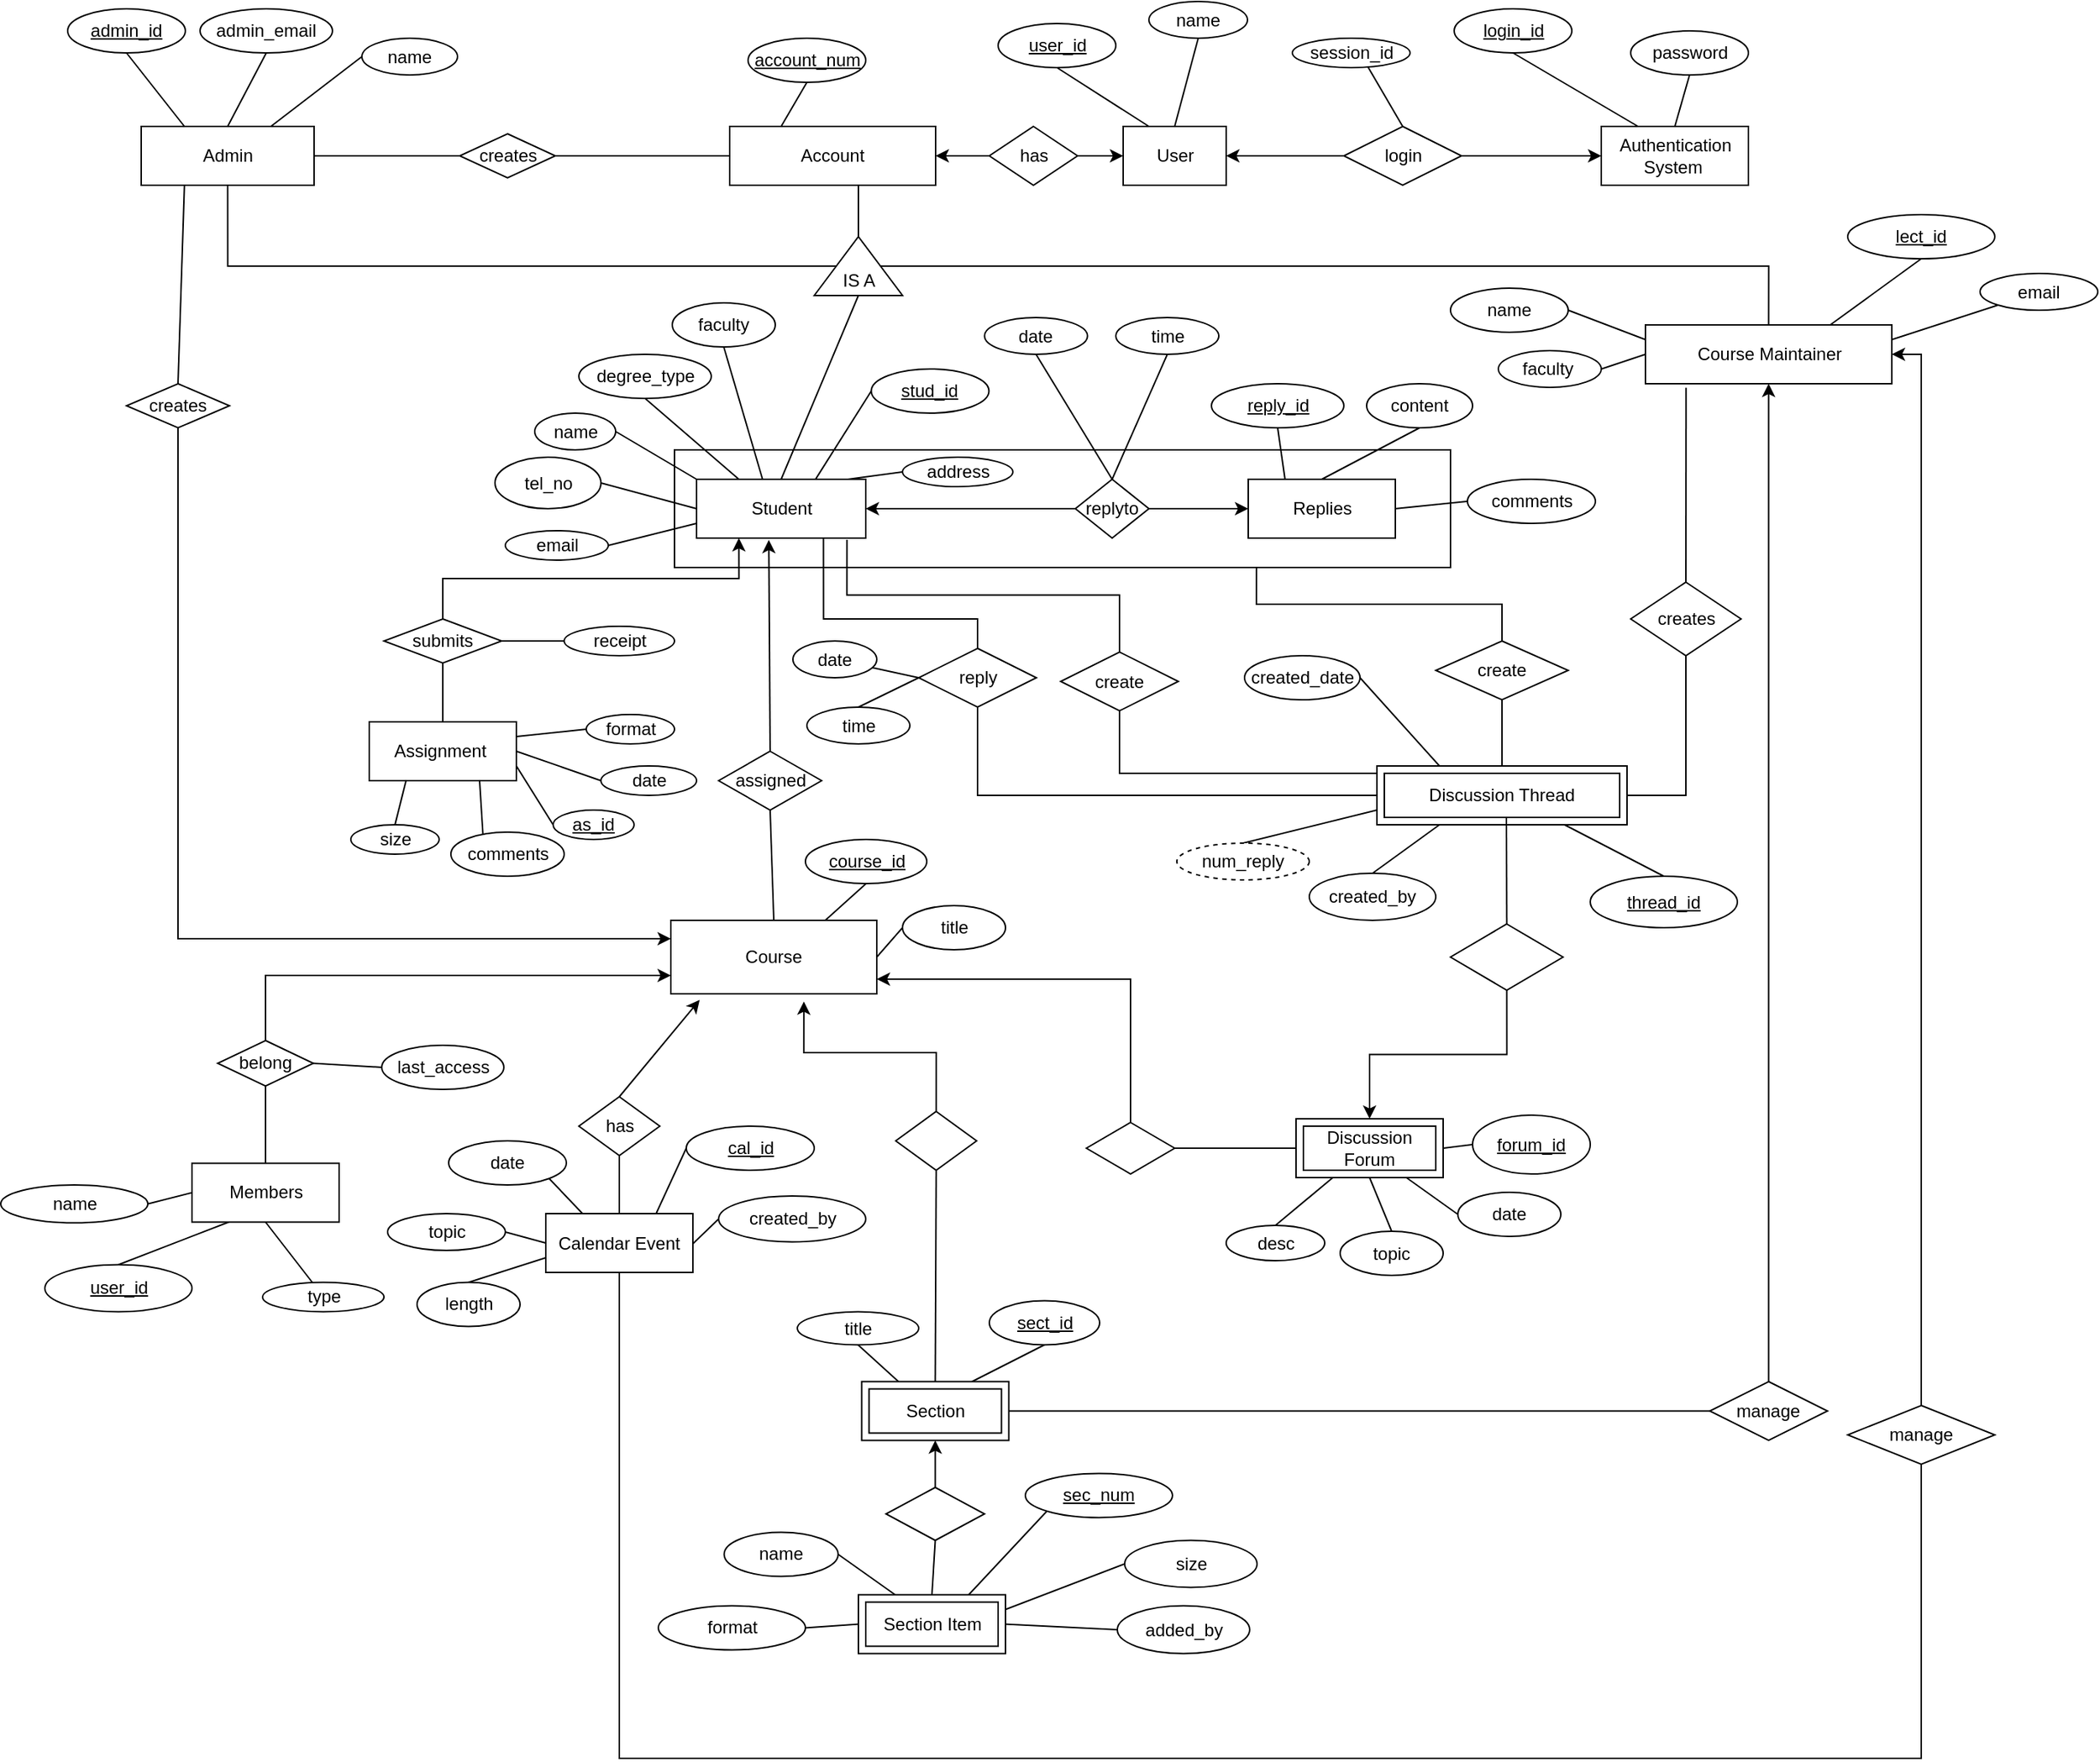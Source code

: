 <mxfile version="16.6.1" type="github">
  <diagram id="R2lEEEUBdFMjLlhIrx00" name="Page-1">
    <mxGraphModel dx="1771" dy="613" grid="1" gridSize="10" guides="1" tooltips="1" connect="1" arrows="1" fold="1" page="1" pageScale="1" pageWidth="850" pageHeight="1100" math="0" shadow="0" extFonts="Permanent Marker^https://fonts.googleapis.com/css?family=Permanent+Marker">
      <root>
        <mxCell id="0" />
        <mxCell id="1" parent="0" />
        <mxCell id="ynPax30jrkAcBOTVVLco-183" value="" style="whiteSpace=wrap;html=1;align=center;" vertex="1" parent="1">
          <mxGeometry x="442.5" y="465" width="527.5" height="80" as="geometry" />
        </mxCell>
        <mxCell id="ynPax30jrkAcBOTVVLco-154" style="edgeStyle=none;rounded=0;orthogonalLoop=1;jettySize=auto;html=1;entryX=0.5;entryY=1;entryDx=0;entryDy=0;startArrow=none;startFill=0;endArrow=none;endFill=0;exitX=0.5;exitY=0;exitDx=0;exitDy=0;" edge="1" parent="1" source="ynPax30jrkAcBOTVVLco-2" target="ynPax30jrkAcBOTVVLco-26">
          <mxGeometry relative="1" as="geometry">
            <mxPoint x="587.5" y="775" as="sourcePoint" />
          </mxGeometry>
        </mxCell>
        <mxCell id="ynPax30jrkAcBOTVVLco-2" value="Course" style="whiteSpace=wrap;html=1;align=center;" vertex="1" parent="1">
          <mxGeometry x="440" y="785" width="140" height="50" as="geometry" />
        </mxCell>
        <mxCell id="ynPax30jrkAcBOTVVLco-147" style="edgeStyle=orthogonalEdgeStyle;rounded=0;orthogonalLoop=1;jettySize=auto;html=1;exitX=0.5;exitY=1;exitDx=0;exitDy=0;entryX=1;entryY=0.5;entryDx=0;entryDy=0;startArrow=none;startFill=0;endArrow=none;endFill=0;" edge="1" parent="1" source="ynPax30jrkAcBOTVVLco-3" target="ynPax30jrkAcBOTVVLco-50">
          <mxGeometry relative="1" as="geometry" />
        </mxCell>
        <mxCell id="ynPax30jrkAcBOTVVLco-3" value="Account" style="whiteSpace=wrap;html=1;align=center;" vertex="1" parent="1">
          <mxGeometry x="480" y="245" width="140" height="40" as="geometry" />
        </mxCell>
        <mxCell id="ynPax30jrkAcBOTVVLco-158" style="edgeStyle=none;rounded=0;orthogonalLoop=1;jettySize=auto;html=1;exitX=0.69;exitY=0.061;exitDx=0;exitDy=0;entryX=0;entryY=0.5;entryDx=0;entryDy=0;startArrow=none;startFill=0;endArrow=none;endFill=0;exitPerimeter=0;" edge="1" parent="1" source="ynPax30jrkAcBOTVVLco-5" target="ynPax30jrkAcBOTVVLco-157">
          <mxGeometry relative="1" as="geometry" />
        </mxCell>
        <mxCell id="ynPax30jrkAcBOTVVLco-160" style="edgeStyle=none;rounded=0;orthogonalLoop=1;jettySize=auto;html=1;exitX=0.854;exitY=0.016;exitDx=0;exitDy=0;entryX=0;entryY=0.5;entryDx=0;entryDy=0;startArrow=none;startFill=0;endArrow=none;endFill=0;exitPerimeter=0;" edge="1" parent="1" source="ynPax30jrkAcBOTVVLco-5" target="ynPax30jrkAcBOTVVLco-159">
          <mxGeometry relative="1" as="geometry" />
        </mxCell>
        <mxCell id="ynPax30jrkAcBOTVVLco-163" style="rounded=0;orthogonalLoop=1;jettySize=auto;html=1;exitX=0.5;exitY=0;exitDx=0;exitDy=0;entryX=0;entryY=0.5;entryDx=0;entryDy=0;startArrow=none;startFill=0;endArrow=none;endFill=0;" edge="1" parent="1" source="ynPax30jrkAcBOTVVLco-5" target="ynPax30jrkAcBOTVVLco-50">
          <mxGeometry relative="1" as="geometry" />
        </mxCell>
        <mxCell id="ynPax30jrkAcBOTVVLco-174" style="edgeStyle=none;rounded=0;orthogonalLoop=1;jettySize=auto;html=1;exitX=0.404;exitY=0.137;exitDx=0;exitDy=0;entryX=0.5;entryY=1;entryDx=0;entryDy=0;startArrow=none;startFill=0;endArrow=none;endFill=0;exitPerimeter=0;" edge="1" parent="1" source="ynPax30jrkAcBOTVVLco-5" target="ynPax30jrkAcBOTVVLco-172">
          <mxGeometry relative="1" as="geometry">
            <mxPoint x="502.5" y="415" as="targetPoint" />
          </mxGeometry>
        </mxCell>
        <mxCell id="ynPax30jrkAcBOTVVLco-181" style="edgeStyle=none;rounded=0;orthogonalLoop=1;jettySize=auto;html=1;exitX=0;exitY=0.5;exitDx=0;exitDy=0;entryX=1;entryY=0.5;entryDx=0;entryDy=0;startArrow=none;startFill=0;endArrow=classic;endFill=1;" edge="1" parent="1" source="ynPax30jrkAcBOTVVLco-80" target="ynPax30jrkAcBOTVVLco-5">
          <mxGeometry relative="1" as="geometry" />
        </mxCell>
        <mxCell id="ynPax30jrkAcBOTVVLco-5" value="Student" style="whiteSpace=wrap;html=1;align=center;" vertex="1" parent="1">
          <mxGeometry x="457.5" y="485" width="115" height="40" as="geometry" />
        </mxCell>
        <mxCell id="ynPax30jrkAcBOTVVLco-132" style="edgeStyle=none;rounded=0;orthogonalLoop=1;jettySize=auto;html=1;exitX=1;exitY=0.5;exitDx=0;exitDy=0;entryX=0;entryY=0.5;entryDx=0;entryDy=0;endArrow=none;endFill=0;" edge="1" parent="1" source="ynPax30jrkAcBOTVVLco-6" target="ynPax30jrkAcBOTVVLco-17">
          <mxGeometry relative="1" as="geometry" />
        </mxCell>
        <mxCell id="ynPax30jrkAcBOTVVLco-142" style="edgeStyle=none;rounded=0;orthogonalLoop=1;jettySize=auto;html=1;exitX=0.5;exitY=0;exitDx=0;exitDy=0;entryX=0.5;entryY=1;entryDx=0;entryDy=0;startArrow=none;startFill=0;endArrow=none;endFill=0;" edge="1" parent="1" source="ynPax30jrkAcBOTVVLco-6" target="ynPax30jrkAcBOTVVLco-45">
          <mxGeometry relative="1" as="geometry" />
        </mxCell>
        <mxCell id="ynPax30jrkAcBOTVVLco-151" style="edgeStyle=none;rounded=0;orthogonalLoop=1;jettySize=auto;html=1;exitX=0.25;exitY=1;exitDx=0;exitDy=0;entryX=0.5;entryY=0;entryDx=0;entryDy=0;startArrow=none;startFill=0;endArrow=none;endFill=0;" edge="1" parent="1" source="ynPax30jrkAcBOTVVLco-6" target="ynPax30jrkAcBOTVVLco-16">
          <mxGeometry relative="1" as="geometry" />
        </mxCell>
        <mxCell id="ynPax30jrkAcBOTVVLco-6" value="Admin" style="whiteSpace=wrap;html=1;align=center;" vertex="1" parent="1">
          <mxGeometry x="80" y="245" width="117.5" height="40" as="geometry" />
        </mxCell>
        <mxCell id="ynPax30jrkAcBOTVVLco-297" style="edgeStyle=none;rounded=0;orthogonalLoop=1;jettySize=auto;html=1;exitX=0;exitY=0.25;exitDx=0;exitDy=0;entryX=1;entryY=0.5;entryDx=0;entryDy=0;startArrow=none;startFill=0;endArrow=none;endFill=0;" edge="1" parent="1" source="ynPax30jrkAcBOTVVLco-7" target="ynPax30jrkAcBOTVVLco-296">
          <mxGeometry relative="1" as="geometry" />
        </mxCell>
        <mxCell id="ynPax30jrkAcBOTVVLco-299" style="edgeStyle=none;rounded=0;orthogonalLoop=1;jettySize=auto;html=1;exitX=1;exitY=0.25;exitDx=0;exitDy=0;startArrow=none;startFill=0;endArrow=none;endFill=0;" edge="1" parent="1" source="ynPax30jrkAcBOTVVLco-7" target="ynPax30jrkAcBOTVVLco-298">
          <mxGeometry relative="1" as="geometry" />
        </mxCell>
        <mxCell id="ynPax30jrkAcBOTVVLco-301" style="edgeStyle=none;rounded=0;orthogonalLoop=1;jettySize=auto;html=1;exitX=0;exitY=0.5;exitDx=0;exitDy=0;entryX=1;entryY=0.5;entryDx=0;entryDy=0;startArrow=none;startFill=0;endArrow=none;endFill=0;" edge="1" parent="1" source="ynPax30jrkAcBOTVVLco-7" target="ynPax30jrkAcBOTVVLco-300">
          <mxGeometry relative="1" as="geometry">
            <mxPoint x="912.5" y="395" as="sourcePoint" />
          </mxGeometry>
        </mxCell>
        <mxCell id="ynPax30jrkAcBOTVVLco-333" style="edgeStyle=orthogonalEdgeStyle;rounded=0;orthogonalLoop=1;jettySize=auto;html=1;exitX=0.5;exitY=0;exitDx=0;exitDy=0;startArrow=none;startFill=0;endArrow=classic;endFill=1;entryX=1;entryY=0.5;entryDx=0;entryDy=0;" edge="1" parent="1" source="ynPax30jrkAcBOTVVLco-331" target="ynPax30jrkAcBOTVVLco-7">
          <mxGeometry relative="1" as="geometry">
            <mxPoint x="1172.5" y="400.471" as="sourcePoint" />
          </mxGeometry>
        </mxCell>
        <mxCell id="ynPax30jrkAcBOTVVLco-7" value="Course Maintainer" style="whiteSpace=wrap;html=1;align=center;" vertex="1" parent="1">
          <mxGeometry x="1102.5" y="380" width="167.5" height="40" as="geometry" />
        </mxCell>
        <mxCell id="ynPax30jrkAcBOTVVLco-262" style="edgeStyle=none;rounded=0;orthogonalLoop=1;jettySize=auto;html=1;exitX=1;exitY=0.5;exitDx=0;exitDy=0;entryX=0;entryY=0.5;entryDx=0;entryDy=0;startArrow=none;startFill=0;endArrow=none;endFill=0;" edge="1" parent="1" source="ynPax30jrkAcBOTVVLco-8" target="ynPax30jrkAcBOTVVLco-116">
          <mxGeometry relative="1" as="geometry" />
        </mxCell>
        <mxCell id="ynPax30jrkAcBOTVVLco-264" style="rounded=0;orthogonalLoop=1;jettySize=auto;html=1;exitX=0.5;exitY=0;exitDx=0;exitDy=0;entryX=0.5;entryY=1;entryDx=0;entryDy=0;startArrow=none;startFill=0;endArrow=classic;endFill=1;" edge="1" parent="1" source="ynPax30jrkAcBOTVVLco-374" target="ynPax30jrkAcBOTVVLco-8">
          <mxGeometry relative="1" as="geometry">
            <mxPoint x="620.375" y="1168.75" as="sourcePoint" />
          </mxGeometry>
        </mxCell>
        <mxCell id="ynPax30jrkAcBOTVVLco-277" style="edgeStyle=none;rounded=0;orthogonalLoop=1;jettySize=auto;html=1;exitX=0.75;exitY=0;exitDx=0;exitDy=0;entryX=0.5;entryY=1;entryDx=0;entryDy=0;startArrow=none;startFill=0;endArrow=none;endFill=0;" edge="1" parent="1" source="ynPax30jrkAcBOTVVLco-8" target="ynPax30jrkAcBOTVVLco-274">
          <mxGeometry relative="1" as="geometry">
            <mxPoint x="667.25" y="1073.75" as="targetPoint" />
          </mxGeometry>
        </mxCell>
        <mxCell id="ynPax30jrkAcBOTVVLco-278" style="edgeStyle=none;rounded=0;orthogonalLoop=1;jettySize=auto;html=1;exitX=0.25;exitY=0;exitDx=0;exitDy=0;entryX=0.5;entryY=1;entryDx=0;entryDy=0;startArrow=none;startFill=0;endArrow=none;endFill=0;" edge="1" parent="1" source="ynPax30jrkAcBOTVVLco-8" target="ynPax30jrkAcBOTVVLco-275">
          <mxGeometry relative="1" as="geometry">
            <mxPoint x="553.5" y="1081.25" as="targetPoint" />
          </mxGeometry>
        </mxCell>
        <mxCell id="ynPax30jrkAcBOTVVLco-8" value="Section" style="shape=ext;margin=3;double=1;whiteSpace=wrap;html=1;align=center;" vertex="1" parent="1">
          <mxGeometry x="569.75" y="1098.75" width="100" height="40" as="geometry" />
        </mxCell>
        <mxCell id="ynPax30jrkAcBOTVVLco-322" style="edgeStyle=none;rounded=0;orthogonalLoop=1;jettySize=auto;html=1;exitX=1;exitY=0.5;exitDx=0;exitDy=0;entryX=0;entryY=0.5;entryDx=0;entryDy=0;startArrow=none;startFill=0;endArrow=none;endFill=0;" edge="1" parent="1" source="ynPax30jrkAcBOTVVLco-375" target="ynPax30jrkAcBOTVVLco-317">
          <mxGeometry relative="1" as="geometry">
            <mxPoint x="669.75" y="1258.75" as="sourcePoint" />
          </mxGeometry>
        </mxCell>
        <mxCell id="ynPax30jrkAcBOTVVLco-211" style="edgeStyle=none;rounded=0;orthogonalLoop=1;jettySize=auto;html=1;exitX=1;exitY=0.75;exitDx=0;exitDy=0;entryX=0;entryY=0.5;entryDx=0;entryDy=0;startArrow=none;startFill=0;endArrow=none;endFill=0;" edge="1" parent="1" source="ynPax30jrkAcBOTVVLco-10" target="ynPax30jrkAcBOTVVLco-210">
          <mxGeometry relative="1" as="geometry" />
        </mxCell>
        <mxCell id="ynPax30jrkAcBOTVVLco-216" style="edgeStyle=none;rounded=0;orthogonalLoop=1;jettySize=auto;html=1;exitX=1;exitY=0.25;exitDx=0;exitDy=0;entryX=0;entryY=0.5;entryDx=0;entryDy=0;startArrow=none;startFill=0;endArrow=none;endFill=0;" edge="1" parent="1" source="ynPax30jrkAcBOTVVLco-10" target="ynPax30jrkAcBOTVVLco-213">
          <mxGeometry relative="1" as="geometry" />
        </mxCell>
        <mxCell id="ynPax30jrkAcBOTVVLco-217" style="edgeStyle=none;rounded=0;orthogonalLoop=1;jettySize=auto;html=1;exitX=1;exitY=0.5;exitDx=0;exitDy=0;entryX=0;entryY=0.5;entryDx=0;entryDy=0;startArrow=none;startFill=0;endArrow=none;endFill=0;" edge="1" parent="1" source="ynPax30jrkAcBOTVVLco-10" target="ynPax30jrkAcBOTVVLco-215">
          <mxGeometry relative="1" as="geometry" />
        </mxCell>
        <mxCell id="ynPax30jrkAcBOTVVLco-218" style="edgeStyle=none;rounded=0;orthogonalLoop=1;jettySize=auto;html=1;exitX=0.25;exitY=1;exitDx=0;exitDy=0;entryX=0.5;entryY=0;entryDx=0;entryDy=0;startArrow=none;startFill=0;endArrow=none;endFill=0;" edge="1" parent="1" source="ynPax30jrkAcBOTVVLco-10" target="ynPax30jrkAcBOTVVLco-214">
          <mxGeometry relative="1" as="geometry">
            <mxPoint x="307.5" y="700" as="targetPoint" />
          </mxGeometry>
        </mxCell>
        <mxCell id="ynPax30jrkAcBOTVVLco-293" style="rounded=0;orthogonalLoop=1;jettySize=auto;html=1;exitX=0.75;exitY=1;exitDx=0;exitDy=0;entryX=0.286;entryY=0.167;entryDx=0;entryDy=0;entryPerimeter=0;startArrow=none;startFill=0;endArrow=none;endFill=0;" edge="1" parent="1" source="ynPax30jrkAcBOTVVLco-10" target="ynPax30jrkAcBOTVVLco-292">
          <mxGeometry relative="1" as="geometry" />
        </mxCell>
        <mxCell id="ynPax30jrkAcBOTVVLco-10" value="Assignment&amp;nbsp;" style="whiteSpace=wrap;html=1;align=center;" vertex="1" parent="1">
          <mxGeometry x="235" y="650" width="100" height="40" as="geometry" />
        </mxCell>
        <mxCell id="ynPax30jrkAcBOTVVLco-283" style="edgeStyle=none;rounded=0;orthogonalLoop=1;jettySize=auto;html=1;exitX=0.5;exitY=1;exitDx=0;exitDy=0;entryX=0.5;entryY=0;entryDx=0;entryDy=0;startArrow=none;startFill=0;endArrow=none;endFill=0;" edge="1" parent="1" source="ynPax30jrkAcBOTVVLco-11" target="ynPax30jrkAcBOTVVLco-281">
          <mxGeometry relative="1" as="geometry" />
        </mxCell>
        <mxCell id="ynPax30jrkAcBOTVVLco-284" style="edgeStyle=none;rounded=0;orthogonalLoop=1;jettySize=auto;html=1;exitX=1;exitY=0.5;exitDx=0;exitDy=0;entryX=0;entryY=0.5;entryDx=0;entryDy=0;startArrow=none;startFill=0;endArrow=none;endFill=0;" edge="1" parent="1" source="ynPax30jrkAcBOTVVLco-11" target="ynPax30jrkAcBOTVVLco-280">
          <mxGeometry relative="1" as="geometry" />
        </mxCell>
        <mxCell id="ynPax30jrkAcBOTVVLco-285" style="edgeStyle=none;rounded=0;orthogonalLoop=1;jettySize=auto;html=1;exitX=0.75;exitY=1;exitDx=0;exitDy=0;entryX=0;entryY=0.5;entryDx=0;entryDy=0;startArrow=none;startFill=0;endArrow=none;endFill=0;" edge="1" parent="1" source="ynPax30jrkAcBOTVVLco-11" target="ynPax30jrkAcBOTVVLco-282">
          <mxGeometry relative="1" as="geometry" />
        </mxCell>
        <mxCell id="ynPax30jrkAcBOTVVLco-378" style="rounded=0;orthogonalLoop=1;jettySize=auto;html=1;exitX=0.25;exitY=1;exitDx=0;exitDy=0;startArrow=none;startFill=0;endArrow=none;endFill=0;entryX=0.5;entryY=0;entryDx=0;entryDy=0;" edge="1" parent="1" source="ynPax30jrkAcBOTVVLco-11" target="ynPax30jrkAcBOTVVLco-377">
          <mxGeometry relative="1" as="geometry">
            <mxPoint x="850" y="995" as="targetPoint" />
          </mxGeometry>
        </mxCell>
        <mxCell id="ynPax30jrkAcBOTVVLco-11" value="Discussion Forum" style="shape=ext;margin=3;double=1;whiteSpace=wrap;html=1;align=center;" vertex="1" parent="1">
          <mxGeometry x="865" y="920" width="100" height="40" as="geometry" />
        </mxCell>
        <mxCell id="ynPax30jrkAcBOTVVLco-209" style="edgeStyle=none;rounded=0;orthogonalLoop=1;jettySize=auto;html=1;exitX=0.25;exitY=0;exitDx=0;exitDy=0;entryX=0.5;entryY=1;entryDx=0;entryDy=0;startArrow=none;startFill=0;endArrow=none;endFill=0;" edge="1" parent="1" source="ynPax30jrkAcBOTVVLco-13" target="ynPax30jrkAcBOTVVLco-208">
          <mxGeometry relative="1" as="geometry" />
        </mxCell>
        <mxCell id="ynPax30jrkAcBOTVVLco-13" value="Replies" style="whiteSpace=wrap;html=1;align=center;" vertex="1" parent="1">
          <mxGeometry x="832.5" y="485" width="100" height="40" as="geometry" />
        </mxCell>
        <mxCell id="ynPax30jrkAcBOTVVLco-14" value="Authentication System&amp;nbsp;" style="whiteSpace=wrap;html=1;align=center;" vertex="1" parent="1">
          <mxGeometry x="1072.5" y="245" width="100" height="40" as="geometry" />
        </mxCell>
        <mxCell id="ynPax30jrkAcBOTVVLco-133" style="edgeStyle=none;rounded=0;orthogonalLoop=1;jettySize=auto;html=1;exitX=1;exitY=0.5;exitDx=0;exitDy=0;entryX=0;entryY=0.5;entryDx=0;entryDy=0;endArrow=none;endFill=0;" edge="1" parent="1" source="ynPax30jrkAcBOTVVLco-17" target="ynPax30jrkAcBOTVVLco-3">
          <mxGeometry relative="1" as="geometry" />
        </mxCell>
        <mxCell id="ynPax30jrkAcBOTVVLco-17" value="creates" style="shape=rhombus;perimeter=rhombusPerimeter;whiteSpace=wrap;html=1;align=center;" vertex="1" parent="1">
          <mxGeometry x="296.5" y="250" width="65" height="30" as="geometry" />
        </mxCell>
        <mxCell id="ynPax30jrkAcBOTVVLco-236" style="edgeStyle=orthogonalEdgeStyle;rounded=0;orthogonalLoop=1;jettySize=auto;html=1;exitX=0.5;exitY=1;exitDx=0;exitDy=0;entryX=1;entryY=0.5;entryDx=0;entryDy=0;startArrow=none;startFill=0;endArrow=none;endFill=0;" edge="1" parent="1" source="ynPax30jrkAcBOTVVLco-18" target="ynPax30jrkAcBOTVVLco-186">
          <mxGeometry relative="1" as="geometry" />
        </mxCell>
        <mxCell id="ynPax30jrkAcBOTVVLco-365" style="rounded=0;orthogonalLoop=1;jettySize=auto;html=1;exitX=0.5;exitY=0;exitDx=0;exitDy=0;entryX=0.165;entryY=1.069;entryDx=0;entryDy=0;startArrow=none;startFill=0;endArrow=none;endFill=0;entryPerimeter=0;" edge="1" parent="1" source="ynPax30jrkAcBOTVVLco-18" target="ynPax30jrkAcBOTVVLco-7">
          <mxGeometry relative="1" as="geometry" />
        </mxCell>
        <mxCell id="ynPax30jrkAcBOTVVLco-18" value="creates" style="shape=rhombus;perimeter=rhombusPerimeter;whiteSpace=wrap;html=1;align=center;" vertex="1" parent="1">
          <mxGeometry x="1092.5" y="555" width="75" height="50" as="geometry" />
        </mxCell>
        <mxCell id="ynPax30jrkAcBOTVVLco-136" style="edgeStyle=none;rounded=0;orthogonalLoop=1;jettySize=auto;html=1;exitX=1;exitY=0.5;exitDx=0;exitDy=0;entryX=0;entryY=0.5;entryDx=0;entryDy=0;endArrow=none;endFill=0;startArrow=classic;startFill=1;" edge="1" parent="1" source="ynPax30jrkAcBOTVVLco-3" target="ynPax30jrkAcBOTVVLco-22">
          <mxGeometry relative="1" as="geometry" />
        </mxCell>
        <mxCell id="ynPax30jrkAcBOTVVLco-137" style="edgeStyle=none;rounded=0;orthogonalLoop=1;jettySize=auto;html=1;exitX=1;exitY=0.5;exitDx=0;exitDy=0;entryX=0;entryY=0.5;entryDx=0;entryDy=0;startArrow=none;startFill=0;endArrow=classic;endFill=1;" edge="1" parent="1" source="ynPax30jrkAcBOTVVLco-22" target="ynPax30jrkAcBOTVVLco-49">
          <mxGeometry relative="1" as="geometry" />
        </mxCell>
        <mxCell id="ynPax30jrkAcBOTVVLco-22" value="has" style="shape=rhombus;perimeter=rhombusPerimeter;whiteSpace=wrap;html=1;align=center;" vertex="1" parent="1">
          <mxGeometry x="656.5" y="245" width="60" height="40" as="geometry" />
        </mxCell>
        <mxCell id="ynPax30jrkAcBOTVVLco-179" style="edgeStyle=none;rounded=0;orthogonalLoop=1;jettySize=auto;html=1;exitX=0.5;exitY=0;exitDx=0;exitDy=0;startArrow=none;startFill=0;endArrow=classic;endFill=1;entryX=0.427;entryY=1.031;entryDx=0;entryDy=0;entryPerimeter=0;" edge="1" parent="1" source="ynPax30jrkAcBOTVVLco-26" target="ynPax30jrkAcBOTVVLco-5">
          <mxGeometry relative="1" as="geometry">
            <mxPoint x="507.5" y="530" as="targetPoint" />
          </mxGeometry>
        </mxCell>
        <mxCell id="ynPax30jrkAcBOTVVLco-26" value="assigned" style="shape=rhombus;perimeter=rhombusPerimeter;whiteSpace=wrap;html=1;align=center;" vertex="1" parent="1">
          <mxGeometry x="472.5" y="670" width="70" height="40" as="geometry" />
        </mxCell>
        <mxCell id="ynPax30jrkAcBOTVVLco-223" style="edgeStyle=orthogonalEdgeStyle;rounded=0;orthogonalLoop=1;jettySize=auto;html=1;exitX=0.5;exitY=0;exitDx=0;exitDy=0;startArrow=none;startFill=0;endArrow=none;endFill=0;entryX=0.75;entryY=1;entryDx=0;entryDy=0;" edge="1" parent="1" source="ynPax30jrkAcBOTVVLco-27" target="ynPax30jrkAcBOTVVLco-183">
          <mxGeometry relative="1" as="geometry">
            <mxPoint x="827.5" y="540" as="targetPoint" />
          </mxGeometry>
        </mxCell>
        <mxCell id="ynPax30jrkAcBOTVVLco-27" value="create" style="shape=rhombus;perimeter=rhombusPerimeter;whiteSpace=wrap;html=1;align=center;" vertex="1" parent="1">
          <mxGeometry x="960" y="595" width="90" height="40" as="geometry" />
        </mxCell>
        <mxCell id="ynPax30jrkAcBOTVVLco-30" value="user_id" style="ellipse;whiteSpace=wrap;html=1;align=center;fontStyle=4;" vertex="1" parent="1">
          <mxGeometry x="662.5" y="175" width="80" height="30" as="geometry" />
        </mxCell>
        <mxCell id="ynPax30jrkAcBOTVVLco-47" style="rounded=0;orthogonalLoop=1;jettySize=auto;html=1;exitX=0.5;exitY=1;exitDx=0;exitDy=0;entryX=0.25;entryY=0;entryDx=0;entryDy=0;endArrow=none;endFill=0;" edge="1" parent="1" source="ynPax30jrkAcBOTVVLco-31" target="ynPax30jrkAcBOTVVLco-14">
          <mxGeometry relative="1" as="geometry" />
        </mxCell>
        <mxCell id="ynPax30jrkAcBOTVVLco-31" value="login_id" style="ellipse;whiteSpace=wrap;html=1;align=center;fontStyle=4;" vertex="1" parent="1">
          <mxGeometry x="972.5" y="165" width="80" height="30" as="geometry" />
        </mxCell>
        <mxCell id="ynPax30jrkAcBOTVVLco-141" style="edgeStyle=none;rounded=0;orthogonalLoop=1;jettySize=auto;html=1;exitX=0.5;exitY=1;exitDx=0;exitDy=0;entryX=0.25;entryY=0;entryDx=0;entryDy=0;startArrow=none;startFill=0;endArrow=none;endFill=0;" edge="1" parent="1" source="ynPax30jrkAcBOTVVLco-32" target="ynPax30jrkAcBOTVVLco-3">
          <mxGeometry relative="1" as="geometry" />
        </mxCell>
        <mxCell id="ynPax30jrkAcBOTVVLco-32" value="account_num" style="ellipse;whiteSpace=wrap;html=1;align=center;fontStyle=4;" vertex="1" parent="1">
          <mxGeometry x="492.5" y="185" width="80" height="30" as="geometry" />
        </mxCell>
        <mxCell id="ynPax30jrkAcBOTVVLco-134" style="edgeStyle=none;rounded=0;orthogonalLoop=1;jettySize=auto;html=1;exitX=0.5;exitY=1;exitDx=0;exitDy=0;endArrow=none;endFill=0;entryX=0.25;entryY=0;entryDx=0;entryDy=0;" edge="1" parent="1" source="ynPax30jrkAcBOTVVLco-33" target="ynPax30jrkAcBOTVVLco-6">
          <mxGeometry relative="1" as="geometry">
            <mxPoint x="202.5" y="215" as="targetPoint" />
          </mxGeometry>
        </mxCell>
        <mxCell id="ynPax30jrkAcBOTVVLco-33" value="admin_id" style="ellipse;whiteSpace=wrap;html=1;align=center;fontStyle=4;" vertex="1" parent="1">
          <mxGeometry x="30" y="165" width="80" height="30" as="geometry" />
        </mxCell>
        <mxCell id="ynPax30jrkAcBOTVVLco-152" style="edgeStyle=orthogonalEdgeStyle;rounded=0;orthogonalLoop=1;jettySize=auto;html=1;exitX=0.5;exitY=1;exitDx=0;exitDy=0;entryX=0;entryY=0.25;entryDx=0;entryDy=0;startArrow=none;startFill=0;endArrow=classic;endFill=1;" edge="1" parent="1" source="ynPax30jrkAcBOTVVLco-16" target="ynPax30jrkAcBOTVVLco-2">
          <mxGeometry relative="1" as="geometry" />
        </mxCell>
        <mxCell id="ynPax30jrkAcBOTVVLco-16" value="creates" style="shape=rhombus;perimeter=rhombusPerimeter;whiteSpace=wrap;html=1;align=center;" vertex="1" parent="1">
          <mxGeometry x="70" y="420" width="70" height="30" as="geometry" />
        </mxCell>
        <mxCell id="ynPax30jrkAcBOTVVLco-43" style="edgeStyle=orthogonalEdgeStyle;rounded=0;orthogonalLoop=1;jettySize=auto;html=1;exitX=0.5;exitY=1;exitDx=0;exitDy=0;" edge="1" parent="1" source="ynPax30jrkAcBOTVVLco-31" target="ynPax30jrkAcBOTVVLco-31">
          <mxGeometry relative="1" as="geometry" />
        </mxCell>
        <mxCell id="ynPax30jrkAcBOTVVLco-197" value="" style="edgeStyle=none;rounded=0;orthogonalLoop=1;jettySize=auto;html=1;startArrow=none;startFill=0;endArrow=none;endFill=0;exitX=0.5;exitY=1;exitDx=0;exitDy=0;entryX=0.75;entryY=0;entryDx=0;entryDy=0;" edge="1" parent="1" source="ynPax30jrkAcBOTVVLco-44" target="ynPax30jrkAcBOTVVLco-2">
          <mxGeometry relative="1" as="geometry">
            <mxPoint x="665.631" y="748.883" as="sourcePoint" />
            <mxPoint x="624.519" y="785" as="targetPoint" />
          </mxGeometry>
        </mxCell>
        <mxCell id="ynPax30jrkAcBOTVVLco-44" value="course_id" style="ellipse;whiteSpace=wrap;html=1;align=center;fontStyle=4;" vertex="1" parent="1">
          <mxGeometry x="531.5" y="730" width="82.5" height="30" as="geometry" />
        </mxCell>
        <mxCell id="ynPax30jrkAcBOTVVLco-45" value="admin_email" style="ellipse;whiteSpace=wrap;html=1;align=center;" vertex="1" parent="1">
          <mxGeometry x="120" y="165" width="90" height="30" as="geometry" />
        </mxCell>
        <mxCell id="ynPax30jrkAcBOTVVLco-46" value="password" style="ellipse;whiteSpace=wrap;html=1;align=center;" vertex="1" parent="1">
          <mxGeometry x="1092.5" y="180" width="80" height="30" as="geometry" />
        </mxCell>
        <mxCell id="ynPax30jrkAcBOTVVLco-48" style="rounded=0;orthogonalLoop=1;jettySize=auto;html=1;exitX=0.5;exitY=1;exitDx=0;exitDy=0;entryX=0.5;entryY=0;entryDx=0;entryDy=0;endArrow=none;endFill=0;" edge="1" parent="1" source="ynPax30jrkAcBOTVVLco-46" target="ynPax30jrkAcBOTVVLco-14">
          <mxGeometry relative="1" as="geometry">
            <mxPoint x="1062.5" y="255" as="sourcePoint" />
            <mxPoint x="1137.5" y="325" as="targetPoint" />
          </mxGeometry>
        </mxCell>
        <mxCell id="ynPax30jrkAcBOTVVLco-138" style="edgeStyle=none;rounded=0;orthogonalLoop=1;jettySize=auto;html=1;exitX=0;exitY=0.5;exitDx=0;exitDy=0;entryX=1;entryY=0.5;entryDx=0;entryDy=0;startArrow=none;startFill=0;endArrow=classic;endFill=1;" edge="1" parent="1" source="ynPax30jrkAcBOTVVLco-124" target="ynPax30jrkAcBOTVVLco-49">
          <mxGeometry relative="1" as="geometry" />
        </mxCell>
        <mxCell id="ynPax30jrkAcBOTVVLco-144" style="edgeStyle=none;rounded=0;orthogonalLoop=1;jettySize=auto;html=1;exitX=0.25;exitY=0;exitDx=0;exitDy=0;entryX=0.5;entryY=1;entryDx=0;entryDy=0;startArrow=none;startFill=0;endArrow=none;endFill=0;" edge="1" parent="1" source="ynPax30jrkAcBOTVVLco-49" target="ynPax30jrkAcBOTVVLco-30">
          <mxGeometry relative="1" as="geometry" />
        </mxCell>
        <mxCell id="ynPax30jrkAcBOTVVLco-49" value="User" style="whiteSpace=wrap;html=1;align=center;" vertex="1" parent="1">
          <mxGeometry x="747.5" y="245" width="70" height="40" as="geometry" />
        </mxCell>
        <mxCell id="ynPax30jrkAcBOTVVLco-148" style="edgeStyle=orthogonalEdgeStyle;rounded=0;orthogonalLoop=1;jettySize=auto;html=1;exitX=0.5;exitY=0;exitDx=0;exitDy=0;entryX=0.5;entryY=1;entryDx=0;entryDy=0;startArrow=none;startFill=0;endArrow=none;endFill=0;" edge="1" parent="1" source="ynPax30jrkAcBOTVVLco-50" target="ynPax30jrkAcBOTVVLco-6">
          <mxGeometry relative="1" as="geometry" />
        </mxCell>
        <mxCell id="ynPax30jrkAcBOTVVLco-150" style="edgeStyle=orthogonalEdgeStyle;rounded=0;orthogonalLoop=1;jettySize=auto;html=1;exitX=0.5;exitY=1;exitDx=0;exitDy=0;startArrow=none;startFill=0;endArrow=none;endFill=0;entryX=0.5;entryY=0;entryDx=0;entryDy=0;" edge="1" parent="1" source="ynPax30jrkAcBOTVVLco-50" target="ynPax30jrkAcBOTVVLco-7">
          <mxGeometry relative="1" as="geometry">
            <mxPoint x="867.5" y="385" as="targetPoint" />
          </mxGeometry>
        </mxCell>
        <mxCell id="ynPax30jrkAcBOTVVLco-50" value="&lt;p style=&quot;line-height: 0.9&quot;&gt;&lt;br&gt;&lt;/p&gt;" style="triangle;whiteSpace=wrap;html=1;rotation=-90;" vertex="1" parent="1">
          <mxGeometry x="547.5" y="310" width="40" height="60" as="geometry" />
        </mxCell>
        <mxCell id="ynPax30jrkAcBOTVVLco-182" style="edgeStyle=none;rounded=0;orthogonalLoop=1;jettySize=auto;html=1;exitX=1;exitY=0.5;exitDx=0;exitDy=0;entryX=0;entryY=0.5;entryDx=0;entryDy=0;startArrow=none;startFill=0;endArrow=classic;endFill=1;" edge="1" parent="1" source="ynPax30jrkAcBOTVVLco-80" target="ynPax30jrkAcBOTVVLco-13">
          <mxGeometry relative="1" as="geometry" />
        </mxCell>
        <mxCell id="ynPax30jrkAcBOTVVLco-80" value="replyto" style="shape=rhombus;perimeter=rhombusPerimeter;whiteSpace=wrap;html=1;align=center;" vertex="1" parent="1">
          <mxGeometry x="715" y="485" width="50" height="40" as="geometry" />
        </mxCell>
        <mxCell id="ynPax30jrkAcBOTVVLco-196" style="edgeStyle=none;rounded=0;orthogonalLoop=1;jettySize=auto;html=1;exitX=1;exitY=0.5;exitDx=0;exitDy=0;entryX=0;entryY=0.5;entryDx=0;entryDy=0;startArrow=none;startFill=0;endArrow=none;endFill=0;" edge="1" parent="1" source="ynPax30jrkAcBOTVVLco-85" target="ynPax30jrkAcBOTVVLco-11">
          <mxGeometry relative="1" as="geometry" />
        </mxCell>
        <mxCell id="ynPax30jrkAcBOTVVLco-290" style="rounded=0;orthogonalLoop=1;jettySize=auto;html=1;exitX=0.5;exitY=0;exitDx=0;exitDy=0;startArrow=none;startFill=0;endArrow=classic;endFill=1;edgeStyle=orthogonalEdgeStyle;" edge="1" parent="1" source="ynPax30jrkAcBOTVVLco-85">
          <mxGeometry relative="1" as="geometry">
            <mxPoint x="580" y="825" as="targetPoint" />
            <Array as="points">
              <mxPoint x="753" y="825" />
            </Array>
          </mxGeometry>
        </mxCell>
        <mxCell id="ynPax30jrkAcBOTVVLco-85" value="" style="shape=rhombus;perimeter=rhombusPerimeter;whiteSpace=wrap;html=1;align=center;" vertex="1" parent="1">
          <mxGeometry x="722.5" y="922.5" width="60" height="35" as="geometry" />
        </mxCell>
        <mxCell id="ynPax30jrkAcBOTVVLco-189" style="edgeStyle=orthogonalEdgeStyle;rounded=0;orthogonalLoop=1;jettySize=auto;html=1;exitX=0.5;exitY=0;exitDx=0;exitDy=0;startArrow=none;startFill=0;endArrow=classic;endFill=1;entryX=0.25;entryY=1;entryDx=0;entryDy=0;" edge="1" parent="1" source="ynPax30jrkAcBOTVVLco-101" target="ynPax30jrkAcBOTVVLco-5">
          <mxGeometry relative="1" as="geometry">
            <mxPoint x="512.5" y="550" as="targetPoint" />
          </mxGeometry>
        </mxCell>
        <mxCell id="ynPax30jrkAcBOTVVLco-193" style="edgeStyle=none;rounded=0;orthogonalLoop=1;jettySize=auto;html=1;exitX=1;exitY=0.5;exitDx=0;exitDy=0;entryX=0;entryY=0.5;entryDx=0;entryDy=0;startArrow=none;startFill=0;endArrow=none;endFill=0;" edge="1" parent="1" source="ynPax30jrkAcBOTVVLco-101" target="ynPax30jrkAcBOTVVLco-192">
          <mxGeometry relative="1" as="geometry" />
        </mxCell>
        <mxCell id="ynPax30jrkAcBOTVVLco-247" style="edgeStyle=none;rounded=0;orthogonalLoop=1;jettySize=auto;html=1;exitX=0.5;exitY=1;exitDx=0;exitDy=0;entryX=0.5;entryY=0;entryDx=0;entryDy=0;startArrow=none;startFill=0;endArrow=none;endFill=0;" edge="1" parent="1" source="ynPax30jrkAcBOTVVLco-101" target="ynPax30jrkAcBOTVVLco-10">
          <mxGeometry relative="1" as="geometry" />
        </mxCell>
        <mxCell id="ynPax30jrkAcBOTVVLco-101" value="submits" style="shape=rhombus;perimeter=rhombusPerimeter;whiteSpace=wrap;html=1;align=center;" vertex="1" parent="1">
          <mxGeometry x="245" y="580" width="80" height="30" as="geometry" />
        </mxCell>
        <mxCell id="ynPax30jrkAcBOTVVLco-268" style="edgeStyle=orthogonalEdgeStyle;rounded=0;orthogonalLoop=1;jettySize=auto;html=1;exitX=0.5;exitY=0;exitDx=0;exitDy=0;entryX=0.889;entryY=1.028;entryDx=0;entryDy=0;entryPerimeter=0;startArrow=none;startFill=0;endArrow=none;endFill=0;" edge="1" parent="1" source="ynPax30jrkAcBOTVVLco-110" target="ynPax30jrkAcBOTVVLco-5">
          <mxGeometry relative="1" as="geometry" />
        </mxCell>
        <mxCell id="ynPax30jrkAcBOTVVLco-366" style="edgeStyle=orthogonalEdgeStyle;rounded=0;orthogonalLoop=1;jettySize=auto;html=1;exitX=0.5;exitY=1;exitDx=0;exitDy=0;entryX=0;entryY=0.5;entryDx=0;entryDy=0;startArrow=none;startFill=0;endArrow=none;endFill=0;" edge="1" parent="1" source="ynPax30jrkAcBOTVVLco-110" target="ynPax30jrkAcBOTVVLco-186">
          <mxGeometry relative="1" as="geometry">
            <Array as="points">
              <mxPoint x="745" y="685" />
              <mxPoint x="920" y="685" />
            </Array>
          </mxGeometry>
        </mxCell>
        <mxCell id="ynPax30jrkAcBOTVVLco-110" value="create" style="shape=rhombus;perimeter=rhombusPerimeter;whiteSpace=wrap;html=1;align=center;" vertex="1" parent="1">
          <mxGeometry x="705" y="602.5" width="80" height="40" as="geometry" />
        </mxCell>
        <mxCell id="ynPax30jrkAcBOTVVLco-263" style="rounded=0;orthogonalLoop=1;jettySize=auto;html=1;exitX=0.5;exitY=0;exitDx=0;exitDy=0;entryX=0.5;entryY=1;entryDx=0;entryDy=0;startArrow=none;startFill=0;endArrow=classic;endFill=1;" edge="1" parent="1" source="ynPax30jrkAcBOTVVLco-116" target="ynPax30jrkAcBOTVVLco-7">
          <mxGeometry relative="1" as="geometry" />
        </mxCell>
        <mxCell id="ynPax30jrkAcBOTVVLco-116" value="manage" style="shape=rhombus;perimeter=rhombusPerimeter;whiteSpace=wrap;html=1;align=center;" vertex="1" parent="1">
          <mxGeometry x="1146.25" y="1098.75" width="80" height="40" as="geometry" />
        </mxCell>
        <mxCell id="ynPax30jrkAcBOTVVLco-265" style="rounded=0;orthogonalLoop=1;jettySize=auto;html=1;exitX=0.5;exitY=1;exitDx=0;exitDy=0;entryX=0.5;entryY=0;entryDx=0;entryDy=0;startArrow=none;startFill=0;endArrow=none;endFill=0;" edge="1" parent="1" source="ynPax30jrkAcBOTVVLco-374" target="ynPax30jrkAcBOTVVLco-375">
          <mxGeometry relative="1" as="geometry">
            <mxPoint x="620.375" y="1218.75" as="sourcePoint" />
            <mxPoint x="619.75" y="1238.75" as="targetPoint" />
          </mxGeometry>
        </mxCell>
        <mxCell id="ynPax30jrkAcBOTVVLco-139" style="edgeStyle=none;rounded=0;orthogonalLoop=1;jettySize=auto;html=1;exitX=1;exitY=0.5;exitDx=0;exitDy=0;entryX=0;entryY=0.5;entryDx=0;entryDy=0;startArrow=none;startFill=0;endArrow=classic;endFill=1;" edge="1" parent="1" source="ynPax30jrkAcBOTVVLco-124" target="ynPax30jrkAcBOTVVLco-14">
          <mxGeometry relative="1" as="geometry" />
        </mxCell>
        <mxCell id="ynPax30jrkAcBOTVVLco-124" value="login" style="shape=rhombus;perimeter=rhombusPerimeter;whiteSpace=wrap;html=1;align=center;" vertex="1" parent="1">
          <mxGeometry x="897.5" y="245" width="80" height="40" as="geometry" />
        </mxCell>
        <mxCell id="ynPax30jrkAcBOTVVLco-140" style="edgeStyle=none;rounded=0;orthogonalLoop=1;jettySize=auto;html=1;exitX=0.5;exitY=0;exitDx=0;exitDy=0;startArrow=none;startFill=0;endArrow=none;endFill=0;entryX=0.5;entryY=0;entryDx=0;entryDy=0;" edge="1" parent="1" source="ynPax30jrkAcBOTVVLco-135" target="ynPax30jrkAcBOTVVLco-124">
          <mxGeometry relative="1" as="geometry">
            <mxPoint x="902.5" y="245" as="targetPoint" />
          </mxGeometry>
        </mxCell>
        <mxCell id="ynPax30jrkAcBOTVVLco-135" value="session_id" style="ellipse;whiteSpace=wrap;html=1;align=center;" vertex="1" parent="1">
          <mxGeometry x="862.5" y="185" width="80" height="20" as="geometry" />
        </mxCell>
        <mxCell id="ynPax30jrkAcBOTVVLco-157" value="stud_id" style="ellipse;whiteSpace=wrap;html=1;align=center;fontStyle=4;" vertex="1" parent="1">
          <mxGeometry x="576.25" y="410" width="80" height="30" as="geometry" />
        </mxCell>
        <mxCell id="ynPax30jrkAcBOTVVLco-159" value="address" style="ellipse;whiteSpace=wrap;html=1;align=center;" vertex="1" parent="1">
          <mxGeometry x="597.5" y="470" width="75" height="20" as="geometry" />
        </mxCell>
        <mxCell id="ynPax30jrkAcBOTVVLco-162" style="edgeStyle=none;rounded=0;orthogonalLoop=1;jettySize=auto;html=1;exitX=0.5;exitY=1;exitDx=0;exitDy=0;entryX=0.25;entryY=0;entryDx=0;entryDy=0;startArrow=none;startFill=0;endArrow=none;endFill=0;" edge="1" parent="1" source="ynPax30jrkAcBOTVVLco-161" target="ynPax30jrkAcBOTVVLco-5">
          <mxGeometry relative="1" as="geometry" />
        </mxCell>
        <mxCell id="ynPax30jrkAcBOTVVLco-161" value="degree_type" style="ellipse;whiteSpace=wrap;html=1;align=center;" vertex="1" parent="1">
          <mxGeometry x="377.5" y="400" width="90" height="30" as="geometry" />
        </mxCell>
        <mxCell id="ynPax30jrkAcBOTVVLco-165" style="edgeStyle=none;rounded=0;orthogonalLoop=1;jettySize=auto;html=1;exitX=1;exitY=0.5;exitDx=0;exitDy=0;startArrow=none;startFill=0;endArrow=none;endFill=0;entryX=0;entryY=0;entryDx=0;entryDy=0;" edge="1" parent="1" source="ynPax30jrkAcBOTVVLco-164" target="ynPax30jrkAcBOTVVLco-5">
          <mxGeometry relative="1" as="geometry">
            <mxPoint x="462.5" y="505" as="targetPoint" />
          </mxGeometry>
        </mxCell>
        <mxCell id="ynPax30jrkAcBOTVVLco-164" value="name" style="ellipse;whiteSpace=wrap;html=1;align=center;" vertex="1" parent="1">
          <mxGeometry x="347.5" y="440" width="55" height="25" as="geometry" />
        </mxCell>
        <mxCell id="ynPax30jrkAcBOTVVLco-272" style="edgeStyle=none;rounded=0;orthogonalLoop=1;jettySize=auto;html=1;exitX=0;exitY=0.5;exitDx=0;exitDy=0;entryX=0.75;entryY=0;entryDx=0;entryDy=0;startArrow=none;startFill=0;endArrow=none;endFill=0;" edge="1" parent="1" source="ynPax30jrkAcBOTVVLco-168" target="ynPax30jrkAcBOTVVLco-6">
          <mxGeometry relative="1" as="geometry" />
        </mxCell>
        <mxCell id="ynPax30jrkAcBOTVVLco-168" value="name" style="ellipse;whiteSpace=wrap;html=1;align=center;" vertex="1" parent="1">
          <mxGeometry x="230" y="185" width="65" height="25" as="geometry" />
        </mxCell>
        <mxCell id="ynPax30jrkAcBOTVVLco-171" style="edgeStyle=none;rounded=0;orthogonalLoop=1;jettySize=auto;html=1;exitX=0.5;exitY=1;exitDx=0;exitDy=0;startArrow=none;startFill=0;endArrow=none;endFill=0;" edge="1" parent="1" source="ynPax30jrkAcBOTVVLco-159" target="ynPax30jrkAcBOTVVLco-159">
          <mxGeometry relative="1" as="geometry" />
        </mxCell>
        <mxCell id="ynPax30jrkAcBOTVVLco-172" value="faculty" style="ellipse;whiteSpace=wrap;html=1;align=center;" vertex="1" parent="1">
          <mxGeometry x="441" y="365" width="70" height="30" as="geometry" />
        </mxCell>
        <mxCell id="ynPax30jrkAcBOTVVLco-175" style="edgeStyle=none;rounded=0;orthogonalLoop=1;jettySize=auto;html=1;exitX=1;exitY=0.5;exitDx=0;exitDy=0;entryX=0;entryY=0.5;entryDx=0;entryDy=0;startArrow=none;startFill=0;endArrow=none;endFill=0;" edge="1" parent="1" source="ynPax30jrkAcBOTVVLco-403" target="ynPax30jrkAcBOTVVLco-5">
          <mxGeometry relative="1" as="geometry">
            <mxPoint x="402.5" y="495" as="sourcePoint" />
          </mxGeometry>
        </mxCell>
        <mxCell id="ynPax30jrkAcBOTVVLco-177" style="edgeStyle=none;rounded=0;orthogonalLoop=1;jettySize=auto;html=1;exitX=1;exitY=0.5;exitDx=0;exitDy=0;entryX=0;entryY=0.75;entryDx=0;entryDy=0;startArrow=none;startFill=0;endArrow=none;endFill=0;" edge="1" parent="1" source="ynPax30jrkAcBOTVVLco-176" target="ynPax30jrkAcBOTVVLco-5">
          <mxGeometry relative="1" as="geometry" />
        </mxCell>
        <mxCell id="ynPax30jrkAcBOTVVLco-176" value="email" style="ellipse;whiteSpace=wrap;html=1;align=center;" vertex="1" parent="1">
          <mxGeometry x="327.5" y="520" width="70" height="20" as="geometry" />
        </mxCell>
        <mxCell id="ynPax30jrkAcBOTVVLco-187" value="" style="edgeStyle=none;rounded=0;orthogonalLoop=1;jettySize=auto;html=1;startArrow=none;startFill=0;endArrow=none;endFill=0;entryX=0.5;entryY=1;entryDx=0;entryDy=0;" edge="1" parent="1" source="ynPax30jrkAcBOTVVLco-186" target="ynPax30jrkAcBOTVVLco-27">
          <mxGeometry relative="1" as="geometry" />
        </mxCell>
        <mxCell id="ynPax30jrkAcBOTVVLco-287" style="edgeStyle=none;rounded=0;orthogonalLoop=1;jettySize=auto;html=1;exitX=0.75;exitY=1;exitDx=0;exitDy=0;entryX=0.5;entryY=0;entryDx=0;entryDy=0;startArrow=none;startFill=0;endArrow=none;endFill=0;" edge="1" parent="1" source="ynPax30jrkAcBOTVVLco-186" target="ynPax30jrkAcBOTVVLco-286">
          <mxGeometry relative="1" as="geometry" />
        </mxCell>
        <mxCell id="ynPax30jrkAcBOTVVLco-289" style="edgeStyle=none;rounded=0;orthogonalLoop=1;jettySize=auto;html=1;exitX=0.25;exitY=0;exitDx=0;exitDy=0;entryX=1;entryY=0.5;entryDx=0;entryDy=0;startArrow=none;startFill=0;endArrow=none;endFill=0;" edge="1" parent="1" source="ynPax30jrkAcBOTVVLco-186" target="ynPax30jrkAcBOTVVLco-288">
          <mxGeometry relative="1" as="geometry" />
        </mxCell>
        <mxCell id="ynPax30jrkAcBOTVVLco-386" style="edgeStyle=none;rounded=0;orthogonalLoop=1;jettySize=auto;html=1;exitX=0.25;exitY=1;exitDx=0;exitDy=0;entryX=0.5;entryY=0;entryDx=0;entryDy=0;startArrow=none;startFill=0;endArrow=none;endFill=0;" edge="1" parent="1" source="ynPax30jrkAcBOTVVLco-186" target="ynPax30jrkAcBOTVVLco-385">
          <mxGeometry relative="1" as="geometry" />
        </mxCell>
        <mxCell id="ynPax30jrkAcBOTVVLco-389" style="edgeStyle=none;rounded=0;orthogonalLoop=1;jettySize=auto;html=1;exitX=0;exitY=0.75;exitDx=0;exitDy=0;entryX=0.5;entryY=0;entryDx=0;entryDy=0;startArrow=none;startFill=0;endArrow=none;endFill=0;" edge="1" parent="1" source="ynPax30jrkAcBOTVVLco-186" target="ynPax30jrkAcBOTVVLco-390">
          <mxGeometry relative="1" as="geometry">
            <mxPoint x="820.5" y="748" as="targetPoint" />
          </mxGeometry>
        </mxCell>
        <mxCell id="ynPax30jrkAcBOTVVLco-186" value="Discussion Thread" style="shape=ext;margin=3;double=1;whiteSpace=wrap;html=1;align=center;" vertex="1" parent="1">
          <mxGeometry x="920" y="680" width="170" height="40" as="geometry" />
        </mxCell>
        <mxCell id="ynPax30jrkAcBOTVVLco-192" value="receipt" style="ellipse;whiteSpace=wrap;html=1;align=center;" vertex="1" parent="1">
          <mxGeometry x="367.5" y="585" width="75" height="20" as="geometry" />
        </mxCell>
        <mxCell id="ynPax30jrkAcBOTVVLco-199" style="edgeStyle=none;rounded=0;orthogonalLoop=1;jettySize=auto;html=1;exitX=0;exitY=0.5;exitDx=0;exitDy=0;startArrow=none;startFill=0;endArrow=none;endFill=0;entryX=1;entryY=0.5;entryDx=0;entryDy=0;" edge="1" parent="1" source="ynPax30jrkAcBOTVVLco-198" target="ynPax30jrkAcBOTVVLco-2">
          <mxGeometry relative="1" as="geometry">
            <mxPoint x="562.5" y="685" as="targetPoint" />
          </mxGeometry>
        </mxCell>
        <mxCell id="ynPax30jrkAcBOTVVLco-198" value="title" style="ellipse;whiteSpace=wrap;html=1;align=center;" vertex="1" parent="1">
          <mxGeometry x="597.5" y="775" width="70" height="30" as="geometry" />
        </mxCell>
        <mxCell id="ynPax30jrkAcBOTVVLco-208" value="reply_id" style="ellipse;whiteSpace=wrap;html=1;align=center;fontStyle=4;" vertex="1" parent="1">
          <mxGeometry x="807.5" y="420" width="90" height="30" as="geometry" />
        </mxCell>
        <mxCell id="ynPax30jrkAcBOTVVLco-210" value="as_id" style="ellipse;whiteSpace=wrap;html=1;align=center;fontStyle=4;" vertex="1" parent="1">
          <mxGeometry x="360" y="710" width="55" height="20" as="geometry" />
        </mxCell>
        <mxCell id="ynPax30jrkAcBOTVVLco-213" value="format" style="ellipse;whiteSpace=wrap;html=1;align=center;" vertex="1" parent="1">
          <mxGeometry x="382.5" y="645" width="60" height="20" as="geometry" />
        </mxCell>
        <mxCell id="ynPax30jrkAcBOTVVLco-214" value="size" style="ellipse;whiteSpace=wrap;html=1;align=center;" vertex="1" parent="1">
          <mxGeometry x="222.5" y="720" width="60" height="20" as="geometry" />
        </mxCell>
        <mxCell id="ynPax30jrkAcBOTVVLco-215" value="date" style="ellipse;whiteSpace=wrap;html=1;align=center;" vertex="1" parent="1">
          <mxGeometry x="392.5" y="680" width="65" height="20" as="geometry" />
        </mxCell>
        <mxCell id="ynPax30jrkAcBOTVVLco-229" style="edgeStyle=orthogonalEdgeStyle;rounded=0;orthogonalLoop=1;jettySize=auto;html=1;exitX=0.5;exitY=0;exitDx=0;exitDy=0;entryX=0.75;entryY=1;entryDx=0;entryDy=0;startArrow=none;startFill=0;endArrow=none;endFill=0;" edge="1" parent="1" source="ynPax30jrkAcBOTVVLco-228" target="ynPax30jrkAcBOTVVLco-5">
          <mxGeometry relative="1" as="geometry">
            <mxPoint x="607.5" y="625" as="sourcePoint" />
            <mxPoint x="537.5" y="550" as="targetPoint" />
            <Array as="points">
              <mxPoint x="602.5" y="580" />
              <mxPoint x="532.5" y="580" />
            </Array>
          </mxGeometry>
        </mxCell>
        <mxCell id="ynPax30jrkAcBOTVVLco-369" style="edgeStyle=orthogonalEdgeStyle;rounded=0;orthogonalLoop=1;jettySize=auto;html=1;exitX=0.5;exitY=1;exitDx=0;exitDy=0;entryX=0;entryY=0.5;entryDx=0;entryDy=0;startArrow=none;startFill=0;endArrow=none;endFill=0;" edge="1" parent="1" source="ynPax30jrkAcBOTVVLco-228" target="ynPax30jrkAcBOTVVLco-186">
          <mxGeometry relative="1" as="geometry" />
        </mxCell>
        <mxCell id="ynPax30jrkAcBOTVVLco-382" style="edgeStyle=none;rounded=0;orthogonalLoop=1;jettySize=auto;html=1;exitX=0;exitY=0.5;exitDx=0;exitDy=0;startArrow=none;startFill=0;endArrow=none;endFill=0;" edge="1" parent="1" source="ynPax30jrkAcBOTVVLco-228" target="ynPax30jrkAcBOTVVLco-381">
          <mxGeometry relative="1" as="geometry" />
        </mxCell>
        <mxCell id="ynPax30jrkAcBOTVVLco-393" style="edgeStyle=none;rounded=0;orthogonalLoop=1;jettySize=auto;html=1;exitX=0;exitY=0.5;exitDx=0;exitDy=0;entryX=0.5;entryY=0;entryDx=0;entryDy=0;startArrow=none;startFill=0;endArrow=none;endFill=0;" edge="1" parent="1" source="ynPax30jrkAcBOTVVLco-228" target="ynPax30jrkAcBOTVVLco-392">
          <mxGeometry relative="1" as="geometry" />
        </mxCell>
        <mxCell id="ynPax30jrkAcBOTVVLco-228" value="reply" style="shape=rhombus;perimeter=rhombusPerimeter;whiteSpace=wrap;html=1;align=center;" vertex="1" parent="1">
          <mxGeometry x="608.5" y="600" width="80" height="40" as="geometry" />
        </mxCell>
        <mxCell id="ynPax30jrkAcBOTVVLco-234" style="edgeStyle=none;rounded=0;orthogonalLoop=1;jettySize=auto;html=1;exitX=0.5;exitY=1;exitDx=0;exitDy=0;startArrow=none;startFill=0;endArrow=none;endFill=0;" edge="1" parent="1" source="ynPax30jrkAcBOTVVLco-186" target="ynPax30jrkAcBOTVVLco-186">
          <mxGeometry relative="1" as="geometry" />
        </mxCell>
        <mxCell id="ynPax30jrkAcBOTVVLco-239" value="IS A" style="text;html=1;strokeColor=none;fillColor=none;align=center;verticalAlign=middle;whiteSpace=wrap;rounded=0;" vertex="1" parent="1">
          <mxGeometry x="537.5" y="335" width="60" height="30" as="geometry" />
        </mxCell>
        <mxCell id="ynPax30jrkAcBOTVVLco-255" style="rounded=0;orthogonalLoop=1;jettySize=auto;html=1;exitX=0.5;exitY=0;exitDx=0;exitDy=0;entryX=0.646;entryY=1.104;entryDx=0;entryDy=0;entryPerimeter=0;startArrow=none;startFill=0;endArrow=classic;endFill=1;edgeStyle=orthogonalEdgeStyle;" edge="1" parent="1" source="ynPax30jrkAcBOTVVLco-254" target="ynPax30jrkAcBOTVVLco-2">
          <mxGeometry relative="1" as="geometry" />
        </mxCell>
        <mxCell id="ynPax30jrkAcBOTVVLco-256" style="edgeStyle=none;rounded=0;orthogonalLoop=1;jettySize=auto;html=1;exitX=0.5;exitY=1;exitDx=0;exitDy=0;entryX=0.5;entryY=0;entryDx=0;entryDy=0;startArrow=none;startFill=0;endArrow=none;endFill=0;" edge="1" parent="1" source="ynPax30jrkAcBOTVVLco-254" target="ynPax30jrkAcBOTVVLco-8">
          <mxGeometry relative="1" as="geometry">
            <mxPoint x="619.75" y="1041.25" as="sourcePoint" />
          </mxGeometry>
        </mxCell>
        <mxCell id="ynPax30jrkAcBOTVVLco-254" value="" style="shape=rhombus;perimeter=rhombusPerimeter;whiteSpace=wrap;html=1;align=center;" vertex="1" parent="1">
          <mxGeometry x="592.88" y="915" width="55" height="40" as="geometry" />
        </mxCell>
        <mxCell id="ynPax30jrkAcBOTVVLco-359" style="edgeStyle=none;rounded=0;orthogonalLoop=1;jettySize=auto;html=1;exitX=0.75;exitY=0;exitDx=0;exitDy=0;startArrow=none;startFill=0;endArrow=none;endFill=0;entryX=0;entryY=0.5;entryDx=0;entryDy=0;" edge="1" parent="1" source="ynPax30jrkAcBOTVVLco-376" target="ynPax30jrkAcBOTVVLco-354">
          <mxGeometry relative="1" as="geometry">
            <mxPoint x="450" y="935" as="targetPoint" />
            <mxPoint x="430" y="991.5" as="sourcePoint" />
          </mxGeometry>
        </mxCell>
        <mxCell id="ynPax30jrkAcBOTVVLco-362" style="edgeStyle=none;rounded=0;orthogonalLoop=1;jettySize=auto;html=1;exitX=0;exitY=0.5;exitDx=0;exitDy=0;entryX=1;entryY=0.5;entryDx=0;entryDy=0;startArrow=none;startFill=0;endArrow=none;endFill=0;" edge="1" parent="1" source="ynPax30jrkAcBOTVVLco-376" target="ynPax30jrkAcBOTVVLco-356">
          <mxGeometry relative="1" as="geometry">
            <mxPoint x="355" y="1011.5" as="sourcePoint" />
          </mxGeometry>
        </mxCell>
        <mxCell id="ynPax30jrkAcBOTVVLco-260" style="edgeStyle=none;rounded=0;orthogonalLoop=1;jettySize=auto;html=1;exitX=0.5;exitY=1;exitDx=0;exitDy=0;entryX=0.5;entryY=0;entryDx=0;entryDy=0;startArrow=none;startFill=0;endArrow=none;endFill=0;" edge="1" parent="1" source="ynPax30jrkAcBOTVVLco-258">
          <mxGeometry relative="1" as="geometry">
            <mxPoint x="405" y="991.5" as="targetPoint" />
          </mxGeometry>
        </mxCell>
        <mxCell id="ynPax30jrkAcBOTVVLco-291" style="rounded=0;orthogonalLoop=1;jettySize=auto;html=1;exitX=0.5;exitY=0;exitDx=0;exitDy=0;entryX=0.14;entryY=1.083;entryDx=0;entryDy=0;entryPerimeter=0;startArrow=none;startFill=0;endArrow=classic;endFill=1;" edge="1" parent="1" source="ynPax30jrkAcBOTVVLco-258" target="ynPax30jrkAcBOTVVLco-2">
          <mxGeometry relative="1" as="geometry" />
        </mxCell>
        <mxCell id="ynPax30jrkAcBOTVVLco-258" value="has" style="shape=rhombus;perimeter=rhombusPerimeter;whiteSpace=wrap;html=1;align=center;" vertex="1" parent="1">
          <mxGeometry x="377.5" y="905" width="55" height="40" as="geometry" />
        </mxCell>
        <mxCell id="ynPax30jrkAcBOTVVLco-274" value="sect_id" style="ellipse;whiteSpace=wrap;html=1;align=center;fontStyle=4;" vertex="1" parent="1">
          <mxGeometry x="656.5" y="1043.75" width="75" height="30" as="geometry" />
        </mxCell>
        <mxCell id="ynPax30jrkAcBOTVVLco-275" value="title" style="ellipse;whiteSpace=wrap;html=1;align=center;" vertex="1" parent="1">
          <mxGeometry x="526" y="1051.25" width="82.5" height="22.5" as="geometry" />
        </mxCell>
        <mxCell id="ynPax30jrkAcBOTVVLco-280" value="forum_id" style="ellipse;whiteSpace=wrap;html=1;align=center;fontStyle=4;" vertex="1" parent="1">
          <mxGeometry x="985" y="917.5" width="80" height="40" as="geometry" />
        </mxCell>
        <mxCell id="ynPax30jrkAcBOTVVLco-281" value="topic" style="ellipse;whiteSpace=wrap;html=1;align=center;" vertex="1" parent="1">
          <mxGeometry x="895" y="996.5" width="70" height="30" as="geometry" />
        </mxCell>
        <mxCell id="ynPax30jrkAcBOTVVLco-282" value="date" style="ellipse;whiteSpace=wrap;html=1;align=center;" vertex="1" parent="1">
          <mxGeometry x="975" y="970" width="70" height="30" as="geometry" />
        </mxCell>
        <mxCell id="ynPax30jrkAcBOTVVLco-286" value="thread_id" style="ellipse;whiteSpace=wrap;html=1;align=center;fontStyle=4;" vertex="1" parent="1">
          <mxGeometry x="1065" y="755" width="100" height="35" as="geometry" />
        </mxCell>
        <mxCell id="ynPax30jrkAcBOTVVLco-288" value="created_date" style="ellipse;whiteSpace=wrap;html=1;align=center;" vertex="1" parent="1">
          <mxGeometry x="830" y="605" width="78.5" height="30" as="geometry" />
        </mxCell>
        <mxCell id="ynPax30jrkAcBOTVVLco-292" value="comments" style="ellipse;whiteSpace=wrap;html=1;align=center;" vertex="1" parent="1">
          <mxGeometry x="290.5" y="725" width="77" height="30" as="geometry" />
        </mxCell>
        <mxCell id="ynPax30jrkAcBOTVVLco-295" style="edgeStyle=none;rounded=0;orthogonalLoop=1;jettySize=auto;html=1;exitX=0.5;exitY=1;exitDx=0;exitDy=0;startArrow=none;startFill=0;endArrow=none;endFill=0;entryX=0.75;entryY=0;entryDx=0;entryDy=0;" edge="1" parent="1" source="ynPax30jrkAcBOTVVLco-294" target="ynPax30jrkAcBOTVVLco-7">
          <mxGeometry relative="1" as="geometry">
            <mxPoint x="1220" y="375" as="targetPoint" />
          </mxGeometry>
        </mxCell>
        <mxCell id="ynPax30jrkAcBOTVVLco-294" value="lect_id" style="ellipse;whiteSpace=wrap;html=1;align=center;fontStyle=4;" vertex="1" parent="1">
          <mxGeometry x="1240" y="305" width="100" height="30" as="geometry" />
        </mxCell>
        <mxCell id="ynPax30jrkAcBOTVVLco-296" value="name" style="ellipse;whiteSpace=wrap;html=1;align=center;" vertex="1" parent="1">
          <mxGeometry x="970" y="355" width="80" height="30" as="geometry" />
        </mxCell>
        <mxCell id="ynPax30jrkAcBOTVVLco-298" value="email" style="ellipse;whiteSpace=wrap;html=1;align=center;" vertex="1" parent="1">
          <mxGeometry x="1330" y="345" width="80" height="25" as="geometry" />
        </mxCell>
        <mxCell id="ynPax30jrkAcBOTVVLco-300" value="faculty&amp;nbsp;" style="ellipse;whiteSpace=wrap;html=1;align=center;" vertex="1" parent="1">
          <mxGeometry x="1002.5" y="397.5" width="70" height="25" as="geometry" />
        </mxCell>
        <mxCell id="ynPax30jrkAcBOTVVLco-327" style="edgeStyle=none;rounded=0;orthogonalLoop=1;jettySize=auto;html=1;exitX=0.25;exitY=1;exitDx=0;exitDy=0;entryX=0.5;entryY=0;entryDx=0;entryDy=0;startArrow=none;startFill=0;endArrow=none;endFill=0;" edge="1" parent="1" source="ynPax30jrkAcBOTVVLco-305" target="ynPax30jrkAcBOTVVLco-348">
          <mxGeometry relative="1" as="geometry">
            <mxPoint x="150.5" y="1047.75" as="targetPoint" />
          </mxGeometry>
        </mxCell>
        <mxCell id="ynPax30jrkAcBOTVVLco-328" style="edgeStyle=none;rounded=0;orthogonalLoop=1;jettySize=auto;html=1;exitX=0.5;exitY=1;exitDx=0;exitDy=0;entryX=0.433;entryY=0.125;entryDx=0;entryDy=0;startArrow=none;startFill=0;endArrow=none;endFill=0;entryPerimeter=0;" edge="1" parent="1" source="ynPax30jrkAcBOTVVLco-305" target="ynPax30jrkAcBOTVVLco-311">
          <mxGeometry relative="1" as="geometry">
            <mxPoint x="198.25" y="1025.25" as="targetPoint" />
          </mxGeometry>
        </mxCell>
        <mxCell id="ynPax30jrkAcBOTVVLco-305" value="Members" style="whiteSpace=wrap;html=1;align=center;" vertex="1" parent="1">
          <mxGeometry x="114.5" y="950.25" width="100" height="40" as="geometry" />
        </mxCell>
        <mxCell id="ynPax30jrkAcBOTVVLco-308" style="edgeStyle=orthogonalEdgeStyle;rounded=0;orthogonalLoop=1;jettySize=auto;html=1;exitX=0.5;exitY=0;exitDx=0;exitDy=0;entryX=0;entryY=0.75;entryDx=0;entryDy=0;startArrow=none;startFill=0;endArrow=classic;endFill=1;" edge="1" parent="1" source="ynPax30jrkAcBOTVVLco-307" target="ynPax30jrkAcBOTVVLco-2">
          <mxGeometry relative="1" as="geometry" />
        </mxCell>
        <mxCell id="ynPax30jrkAcBOTVVLco-309" style="edgeStyle=none;rounded=0;orthogonalLoop=1;jettySize=auto;html=1;exitX=0.5;exitY=1;exitDx=0;exitDy=0;entryX=0.5;entryY=0;entryDx=0;entryDy=0;startArrow=none;startFill=0;endArrow=none;endFill=0;" edge="1" parent="1" source="ynPax30jrkAcBOTVVLco-307" target="ynPax30jrkAcBOTVVLco-305">
          <mxGeometry relative="1" as="geometry" />
        </mxCell>
        <mxCell id="ynPax30jrkAcBOTVVLco-313" style="rounded=0;orthogonalLoop=1;jettySize=auto;html=1;exitX=1;exitY=0.5;exitDx=0;exitDy=0;entryX=0;entryY=0.5;entryDx=0;entryDy=0;startArrow=none;startFill=0;endArrow=none;endFill=0;" edge="1" parent="1" source="ynPax30jrkAcBOTVVLco-307" target="ynPax30jrkAcBOTVVLco-312">
          <mxGeometry relative="1" as="geometry">
            <mxPoint x="231.5" y="882.75" as="targetPoint" />
          </mxGeometry>
        </mxCell>
        <mxCell id="ynPax30jrkAcBOTVVLco-307" value="belong" style="shape=rhombus;perimeter=rhombusPerimeter;whiteSpace=wrap;html=1;align=center;" vertex="1" parent="1">
          <mxGeometry x="132" y="866.75" width="65" height="31" as="geometry" />
        </mxCell>
        <mxCell id="ynPax30jrkAcBOTVVLco-311" value="type" style="ellipse;whiteSpace=wrap;html=1;align=center;" vertex="1" parent="1">
          <mxGeometry x="162.5" y="1031.25" width="82.5" height="20" as="geometry" />
        </mxCell>
        <mxCell id="ynPax30jrkAcBOTVVLco-312" value="last_access" style="ellipse;whiteSpace=wrap;html=1;align=center;" vertex="1" parent="1">
          <mxGeometry x="243.5" y="870" width="83" height="30" as="geometry" />
        </mxCell>
        <mxCell id="ynPax30jrkAcBOTVVLco-315" style="edgeStyle=none;rounded=0;orthogonalLoop=1;jettySize=auto;html=1;exitX=0.5;exitY=1;exitDx=0;exitDy=0;startArrow=none;startFill=0;endArrow=none;endFill=0;" edge="1" parent="1">
          <mxGeometry relative="1" as="geometry">
            <mxPoint x="405" y="1031.5" as="sourcePoint" />
            <mxPoint x="405" y="1031.5" as="targetPoint" />
          </mxGeometry>
        </mxCell>
        <mxCell id="ynPax30jrkAcBOTVVLco-323" style="edgeStyle=none;rounded=0;orthogonalLoop=1;jettySize=auto;html=1;exitX=0;exitY=0.5;exitDx=0;exitDy=0;entryX=1;entryY=0.25;entryDx=0;entryDy=0;startArrow=none;startFill=0;endArrow=none;endFill=0;" edge="1" parent="1" source="ynPax30jrkAcBOTVVLco-316" target="ynPax30jrkAcBOTVVLco-375">
          <mxGeometry relative="1" as="geometry">
            <mxPoint x="669.75" y="1248.75" as="targetPoint" />
          </mxGeometry>
        </mxCell>
        <mxCell id="ynPax30jrkAcBOTVVLco-316" value="size" style="ellipse;whiteSpace=wrap;html=1;align=center;" vertex="1" parent="1">
          <mxGeometry x="748.5" y="1206.75" width="90" height="32" as="geometry" />
        </mxCell>
        <mxCell id="ynPax30jrkAcBOTVVLco-317" value="added_by" style="ellipse;whiteSpace=wrap;html=1;align=center;" vertex="1" parent="1">
          <mxGeometry x="743.5" y="1251.25" width="90" height="32.5" as="geometry" />
        </mxCell>
        <mxCell id="ynPax30jrkAcBOTVVLco-320" style="edgeStyle=none;rounded=0;orthogonalLoop=1;jettySize=auto;html=1;exitX=1;exitY=0.5;exitDx=0;exitDy=0;entryX=0.25;entryY=0;entryDx=0;entryDy=0;startArrow=none;startFill=0;endArrow=none;endFill=0;" edge="1" parent="1" source="ynPax30jrkAcBOTVVLco-318" target="ynPax30jrkAcBOTVVLco-375">
          <mxGeometry relative="1" as="geometry">
            <mxPoint x="569.75" y="1238.75" as="targetPoint" />
          </mxGeometry>
        </mxCell>
        <mxCell id="ynPax30jrkAcBOTVVLco-318" value="name" style="ellipse;whiteSpace=wrap;html=1;align=center;" vertex="1" parent="1">
          <mxGeometry x="476.25" y="1201.25" width="77.5" height="30" as="geometry" />
        </mxCell>
        <mxCell id="ynPax30jrkAcBOTVVLco-321" style="edgeStyle=none;rounded=0;orthogonalLoop=1;jettySize=auto;html=1;exitX=1;exitY=0.5;exitDx=0;exitDy=0;entryX=0;entryY=0.5;entryDx=0;entryDy=0;startArrow=none;startFill=0;endArrow=none;endFill=0;" edge="1" parent="1" source="ynPax30jrkAcBOTVVLco-319" target="ynPax30jrkAcBOTVVLco-375">
          <mxGeometry relative="1" as="geometry">
            <mxPoint x="569.75" y="1258.75" as="targetPoint" />
          </mxGeometry>
        </mxCell>
        <mxCell id="ynPax30jrkAcBOTVVLco-319" value="format" style="ellipse;whiteSpace=wrap;html=1;align=center;" vertex="1" parent="1">
          <mxGeometry x="431.5" y="1251.25" width="100" height="30" as="geometry" />
        </mxCell>
        <mxCell id="ynPax30jrkAcBOTVVLco-326" style="edgeStyle=none;rounded=0;orthogonalLoop=1;jettySize=auto;html=1;exitX=0;exitY=1;exitDx=0;exitDy=0;entryX=0.75;entryY=0;entryDx=0;entryDy=0;startArrow=none;startFill=0;endArrow=none;endFill=0;" edge="1" parent="1" source="ynPax30jrkAcBOTVVLco-325" target="ynPax30jrkAcBOTVVLco-375">
          <mxGeometry relative="1" as="geometry">
            <mxPoint x="644.75" y="1238.75" as="targetPoint" />
          </mxGeometry>
        </mxCell>
        <mxCell id="ynPax30jrkAcBOTVVLco-325" value="sec_num" style="ellipse;whiteSpace=wrap;html=1;align=center;fontStyle=4;" vertex="1" parent="1">
          <mxGeometry x="681" y="1161.25" width="100" height="30" as="geometry" />
        </mxCell>
        <mxCell id="ynPax30jrkAcBOTVVLco-363" style="edgeStyle=orthogonalEdgeStyle;rounded=0;orthogonalLoop=1;jettySize=auto;html=1;exitX=0.5;exitY=1;exitDx=0;exitDy=0;entryX=0.5;entryY=1;entryDx=0;entryDy=0;startArrow=none;startFill=0;endArrow=none;endFill=0;" edge="1" parent="1" source="ynPax30jrkAcBOTVVLco-331" target="ynPax30jrkAcBOTVVLco-376">
          <mxGeometry relative="1" as="geometry">
            <mxPoint x="405" y="1031.5" as="targetPoint" />
            <Array as="points">
              <mxPoint x="1290" y="1355" />
              <mxPoint x="405" y="1355" />
            </Array>
          </mxGeometry>
        </mxCell>
        <mxCell id="ynPax30jrkAcBOTVVLco-331" value="manage" style="shape=rhombus;perimeter=rhombusPerimeter;whiteSpace=wrap;html=1;align=center;" vertex="1" parent="1">
          <mxGeometry x="1240" y="1115" width="100" height="40" as="geometry" />
        </mxCell>
        <mxCell id="ynPax30jrkAcBOTVVLco-343" style="rounded=0;orthogonalLoop=1;jettySize=auto;html=1;exitX=0.5;exitY=1;exitDx=0;exitDy=0;entryX=0.5;entryY=0;entryDx=0;entryDy=0;startArrow=none;startFill=0;endArrow=none;endFill=0;" edge="1" parent="1" source="ynPax30jrkAcBOTVVLco-342" target="ynPax30jrkAcBOTVVLco-49">
          <mxGeometry relative="1" as="geometry" />
        </mxCell>
        <mxCell id="ynPax30jrkAcBOTVVLco-342" value="name" style="ellipse;whiteSpace=wrap;html=1;align=center;" vertex="1" parent="1">
          <mxGeometry x="765" y="160" width="67" height="25" as="geometry" />
        </mxCell>
        <mxCell id="ynPax30jrkAcBOTVVLco-349" style="edgeStyle=none;rounded=0;orthogonalLoop=1;jettySize=auto;html=1;exitX=1;exitY=0.5;exitDx=0;exitDy=0;entryX=0;entryY=0.5;entryDx=0;entryDy=0;startArrow=none;startFill=0;endArrow=none;endFill=0;" edge="1" parent="1" source="ynPax30jrkAcBOTVVLco-347" target="ynPax30jrkAcBOTVVLco-305">
          <mxGeometry relative="1" as="geometry" />
        </mxCell>
        <mxCell id="ynPax30jrkAcBOTVVLco-347" value="name" style="ellipse;whiteSpace=wrap;html=1;align=center;" vertex="1" parent="1">
          <mxGeometry x="-15.5" y="965" width="100" height="25.75" as="geometry" />
        </mxCell>
        <mxCell id="ynPax30jrkAcBOTVVLco-348" value="user_id" style="ellipse;whiteSpace=wrap;html=1;align=center;fontStyle=4;" vertex="1" parent="1">
          <mxGeometry x="14.5" y="1019.25" width="100" height="32" as="geometry" />
        </mxCell>
        <mxCell id="ynPax30jrkAcBOTVVLco-354" value="cal_id" style="ellipse;whiteSpace=wrap;html=1;align=center;fontStyle=4;" vertex="1" parent="1">
          <mxGeometry x="450.5" y="925" width="87" height="30" as="geometry" />
        </mxCell>
        <mxCell id="ynPax30jrkAcBOTVVLco-361" style="edgeStyle=none;rounded=0;orthogonalLoop=1;jettySize=auto;html=1;exitX=1;exitY=1;exitDx=0;exitDy=0;entryX=0.25;entryY=0;entryDx=0;entryDy=0;startArrow=none;startFill=0;endArrow=none;endFill=0;" edge="1" parent="1" source="ynPax30jrkAcBOTVVLco-355" target="ynPax30jrkAcBOTVVLco-376">
          <mxGeometry relative="1" as="geometry">
            <mxPoint x="380" y="991.5" as="targetPoint" />
          </mxGeometry>
        </mxCell>
        <mxCell id="ynPax30jrkAcBOTVVLco-355" value="date" style="ellipse;whiteSpace=wrap;html=1;align=center;" vertex="1" parent="1">
          <mxGeometry x="289" y="935" width="80" height="30" as="geometry" />
        </mxCell>
        <mxCell id="ynPax30jrkAcBOTVVLco-356" value="topic" style="ellipse;whiteSpace=wrap;html=1;align=center;" vertex="1" parent="1">
          <mxGeometry x="247.5" y="984.5" width="80" height="25" as="geometry" />
        </mxCell>
        <mxCell id="ynPax30jrkAcBOTVVLco-360" style="edgeStyle=none;rounded=0;orthogonalLoop=1;jettySize=auto;html=1;exitX=0;exitY=0.5;exitDx=0;exitDy=0;entryX=1;entryY=0.512;entryDx=0;entryDy=0;startArrow=none;startFill=0;endArrow=none;endFill=0;entryPerimeter=0;" edge="1" parent="1" source="ynPax30jrkAcBOTVVLco-357" target="ynPax30jrkAcBOTVVLco-376">
          <mxGeometry relative="1" as="geometry">
            <mxPoint x="455" y="1011.5" as="targetPoint" />
          </mxGeometry>
        </mxCell>
        <mxCell id="ynPax30jrkAcBOTVVLco-357" value="created_by" style="ellipse;whiteSpace=wrap;html=1;align=center;" vertex="1" parent="1">
          <mxGeometry x="472.5" y="972.5" width="100" height="31.25" as="geometry" />
        </mxCell>
        <mxCell id="ynPax30jrkAcBOTVVLco-373" style="edgeStyle=orthogonalEdgeStyle;rounded=0;orthogonalLoop=1;jettySize=auto;html=1;exitX=0.5;exitY=1;exitDx=0;exitDy=0;entryX=0.5;entryY=0;entryDx=0;entryDy=0;startArrow=none;startFill=0;endArrow=classic;endFill=1;" edge="1" parent="1" source="ynPax30jrkAcBOTVVLco-370" target="ynPax30jrkAcBOTVVLco-11">
          <mxGeometry relative="1" as="geometry" />
        </mxCell>
        <mxCell id="ynPax30jrkAcBOTVVLco-370" value="" style="shape=rhombus;perimeter=rhombusPerimeter;whiteSpace=wrap;html=1;align=center;" vertex="1" parent="1">
          <mxGeometry x="970" y="787.5" width="76.5" height="45" as="geometry" />
        </mxCell>
        <mxCell id="ynPax30jrkAcBOTVVLco-371" value="" style="rounded=0;orthogonalLoop=1;jettySize=auto;html=1;entryX=0.5;entryY=0;entryDx=0;entryDy=0;startArrow=none;startFill=0;endArrow=none;endFill=0;" edge="1" parent="1" target="ynPax30jrkAcBOTVVLco-370">
          <mxGeometry relative="1" as="geometry">
            <mxPoint x="1008" y="715" as="sourcePoint" />
            <mxPoint x="1007.5" y="795" as="targetPoint" />
          </mxGeometry>
        </mxCell>
        <mxCell id="ynPax30jrkAcBOTVVLco-374" value="" style="shape=rhombus;perimeter=rhombusPerimeter;whiteSpace=wrap;html=1;align=center;" vertex="1" parent="1">
          <mxGeometry x="586.25" y="1170.75" width="67" height="36" as="geometry" />
        </mxCell>
        <mxCell id="ynPax30jrkAcBOTVVLco-375" value="Section Item" style="shape=ext;margin=3;double=1;whiteSpace=wrap;html=1;align=center;" vertex="1" parent="1">
          <mxGeometry x="567.5" y="1243.75" width="100" height="40" as="geometry" />
        </mxCell>
        <mxCell id="ynPax30jrkAcBOTVVLco-398" style="edgeStyle=none;rounded=0;orthogonalLoop=1;jettySize=auto;html=1;exitX=0;exitY=0.75;exitDx=0;exitDy=0;entryX=0.5;entryY=0;entryDx=0;entryDy=0;startArrow=none;startFill=0;endArrow=none;endFill=0;" edge="1" parent="1" source="ynPax30jrkAcBOTVVLco-376" target="ynPax30jrkAcBOTVVLco-397">
          <mxGeometry relative="1" as="geometry" />
        </mxCell>
        <mxCell id="ynPax30jrkAcBOTVVLco-376" value="Calendar Event" style="whiteSpace=wrap;html=1;align=center;" vertex="1" parent="1">
          <mxGeometry x="355" y="984.5" width="100" height="40" as="geometry" />
        </mxCell>
        <mxCell id="ynPax30jrkAcBOTVVLco-377" value="desc" style="ellipse;whiteSpace=wrap;html=1;align=center;" vertex="1" parent="1">
          <mxGeometry x="817.5" y="992.5" width="67" height="24" as="geometry" />
        </mxCell>
        <mxCell id="ynPax30jrkAcBOTVVLco-380" style="edgeStyle=none;rounded=0;orthogonalLoop=1;jettySize=auto;html=1;exitX=0.5;exitY=1;exitDx=0;exitDy=0;entryX=0.5;entryY=0;entryDx=0;entryDy=0;startArrow=none;startFill=0;endArrow=none;endFill=0;" edge="1" parent="1" source="ynPax30jrkAcBOTVVLco-379" target="ynPax30jrkAcBOTVVLco-13">
          <mxGeometry relative="1" as="geometry" />
        </mxCell>
        <mxCell id="ynPax30jrkAcBOTVVLco-379" value="content" style="ellipse;whiteSpace=wrap;html=1;align=center;" vertex="1" parent="1">
          <mxGeometry x="913" y="420" width="72" height="30" as="geometry" />
        </mxCell>
        <mxCell id="ynPax30jrkAcBOTVVLco-381" value="date" style="ellipse;whiteSpace=wrap;html=1;align=center;" vertex="1" parent="1">
          <mxGeometry x="523" y="595" width="57" height="25" as="geometry" />
        </mxCell>
        <mxCell id="ynPax30jrkAcBOTVVLco-384" style="edgeStyle=none;rounded=0;orthogonalLoop=1;jettySize=auto;html=1;exitX=0.5;exitY=1;exitDx=0;exitDy=0;entryX=0.5;entryY=0;entryDx=0;entryDy=0;startArrow=none;startFill=0;endArrow=none;endFill=0;" edge="1" parent="1" source="ynPax30jrkAcBOTVVLco-383" target="ynPax30jrkAcBOTVVLco-80">
          <mxGeometry relative="1" as="geometry" />
        </mxCell>
        <mxCell id="ynPax30jrkAcBOTVVLco-383" value="date" style="ellipse;whiteSpace=wrap;html=1;align=center;" vertex="1" parent="1">
          <mxGeometry x="653.25" y="375" width="70" height="25" as="geometry" />
        </mxCell>
        <mxCell id="ynPax30jrkAcBOTVVLco-385" value="created_by" style="ellipse;whiteSpace=wrap;html=1;align=center;" vertex="1" parent="1">
          <mxGeometry x="874" y="753" width="86" height="32" as="geometry" />
        </mxCell>
        <mxCell id="ynPax30jrkAcBOTVVLco-390" value="num_reply" style="ellipse;whiteSpace=wrap;html=1;align=center;dashed=1;" vertex="1" parent="1">
          <mxGeometry x="784" y="732.5" width="90" height="25" as="geometry" />
        </mxCell>
        <mxCell id="ynPax30jrkAcBOTVVLco-392" value="time" style="ellipse;whiteSpace=wrap;html=1;align=center;" vertex="1" parent="1">
          <mxGeometry x="532.5" y="640" width="70" height="25" as="geometry" />
        </mxCell>
        <mxCell id="ynPax30jrkAcBOTVVLco-396" style="edgeStyle=none;rounded=0;orthogonalLoop=1;jettySize=auto;html=1;exitX=0.5;exitY=1;exitDx=0;exitDy=0;startArrow=none;startFill=0;endArrow=none;endFill=0;" edge="1" parent="1" source="ynPax30jrkAcBOTVVLco-395">
          <mxGeometry relative="1" as="geometry">
            <mxPoint x="740" y="485" as="targetPoint" />
          </mxGeometry>
        </mxCell>
        <mxCell id="ynPax30jrkAcBOTVVLco-395" value="time" style="ellipse;whiteSpace=wrap;html=1;align=center;" vertex="1" parent="1">
          <mxGeometry x="742.5" y="375" width="70" height="25" as="geometry" />
        </mxCell>
        <mxCell id="ynPax30jrkAcBOTVVLco-397" value="length" style="ellipse;whiteSpace=wrap;html=1;align=center;" vertex="1" parent="1">
          <mxGeometry x="267.5" y="1031.25" width="70" height="30" as="geometry" />
        </mxCell>
        <mxCell id="ynPax30jrkAcBOTVVLco-402" style="edgeStyle=none;rounded=0;orthogonalLoop=1;jettySize=auto;html=1;exitX=0;exitY=0.5;exitDx=0;exitDy=0;entryX=1;entryY=0.5;entryDx=0;entryDy=0;startArrow=none;startFill=0;endArrow=none;endFill=0;" edge="1" parent="1" source="ynPax30jrkAcBOTVVLco-400" target="ynPax30jrkAcBOTVVLco-13">
          <mxGeometry relative="1" as="geometry" />
        </mxCell>
        <mxCell id="ynPax30jrkAcBOTVVLco-400" value="comments" style="ellipse;whiteSpace=wrap;html=1;align=center;" vertex="1" parent="1">
          <mxGeometry x="981.5" y="485" width="87" height="30" as="geometry" />
        </mxCell>
        <mxCell id="ynPax30jrkAcBOTVVLco-403" value="tel_no" style="ellipse;whiteSpace=wrap;html=1;align=center;" vertex="1" parent="1">
          <mxGeometry x="320.5" y="470" width="72" height="35" as="geometry" />
        </mxCell>
      </root>
    </mxGraphModel>
  </diagram>
</mxfile>
